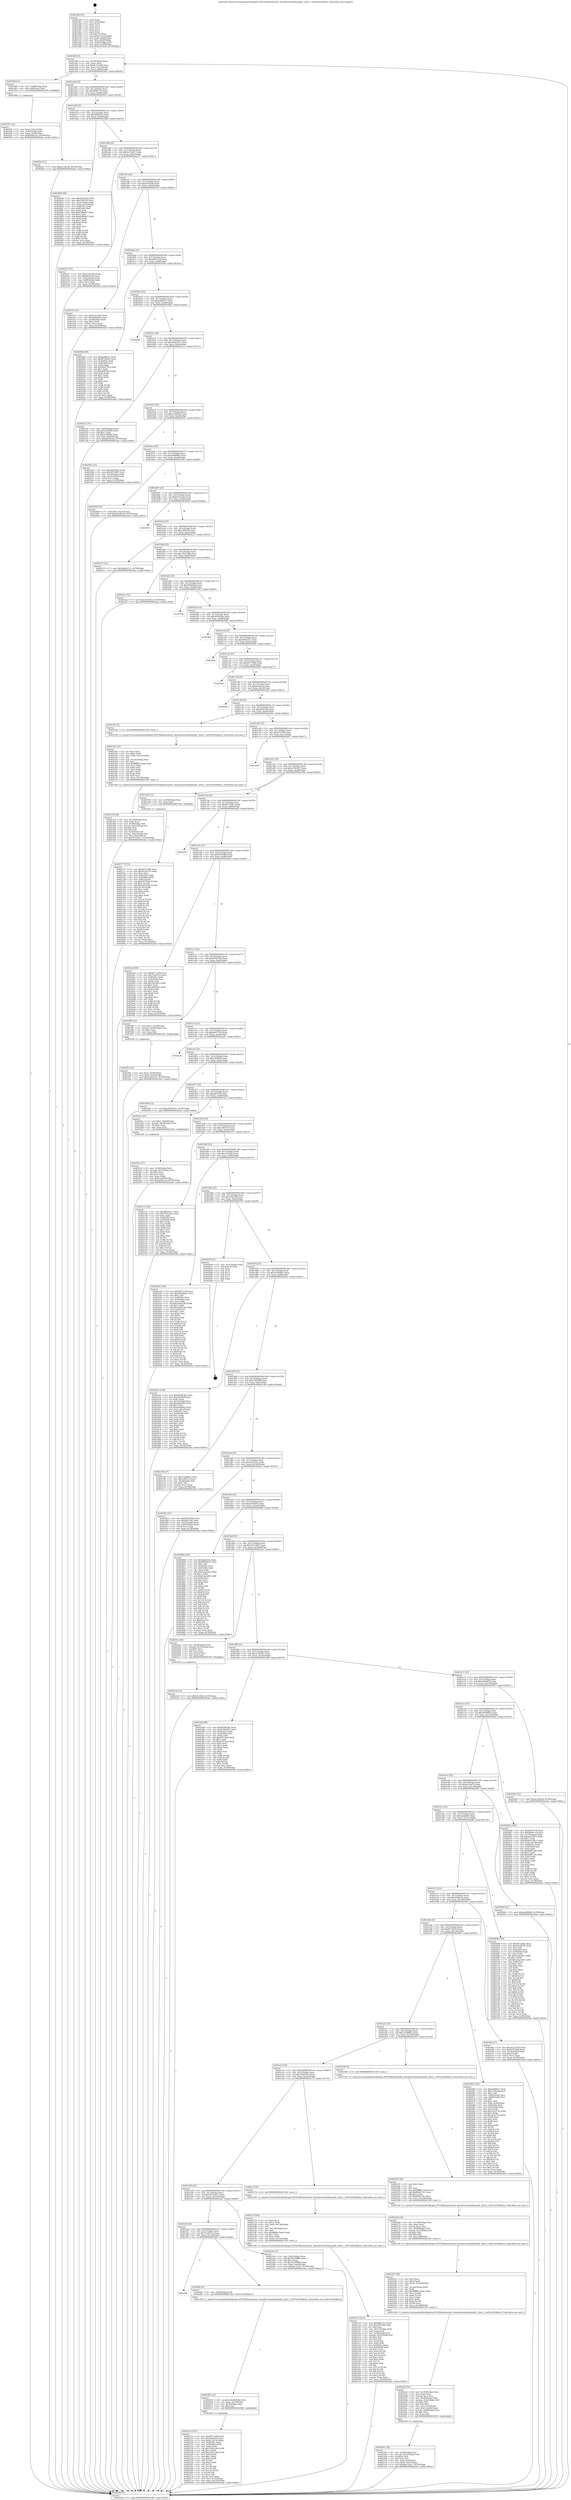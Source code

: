digraph "0x401a60" {
  label = "0x401a60 (/mnt/c/Users/mathe/Desktop/tcc/POCII/binaries/extr_linuxdriversisdnhisaxhfc_2bs0.c_GetFreeFifoBytes_Final-ollvm.out::main(0))"
  labelloc = "t"
  node[shape=record]

  Entry [label="",width=0.3,height=0.3,shape=circle,fillcolor=black,style=filled]
  "0x401a8f" [label="{
     0x401a8f [23]\l
     | [instrs]\l
     &nbsp;&nbsp;0x401a8f \<+3\>: mov -0x78(%rbp),%eax\l
     &nbsp;&nbsp;0x401a92 \<+2\>: mov %eax,%ecx\l
     &nbsp;&nbsp;0x401a94 \<+6\>: sub $0x8c37a504,%ecx\l
     &nbsp;&nbsp;0x401a9a \<+3\>: mov %eax,-0x7c(%rbp)\l
     &nbsp;&nbsp;0x401a9d \<+3\>: mov %ecx,-0x80(%rbp)\l
     &nbsp;&nbsp;0x401aa0 \<+6\>: je 0000000000401f48 \<main+0x4e8\>\l
  }"]
  "0x401f48" [label="{
     0x401f48 [13]\l
     | [instrs]\l
     &nbsp;&nbsp;0x401f48 \<+4\>: mov -0x48(%rbp),%rax\l
     &nbsp;&nbsp;0x401f4c \<+4\>: mov 0x8(%rax),%rdi\l
     &nbsp;&nbsp;0x401f50 \<+5\>: call 0000000000401060 \<atoi@plt\>\l
     | [calls]\l
     &nbsp;&nbsp;0x401060 \{1\} (unknown)\l
  }"]
  "0x401aa6" [label="{
     0x401aa6 [25]\l
     | [instrs]\l
     &nbsp;&nbsp;0x401aa6 \<+5\>: jmp 0000000000401aab \<main+0x4b\>\l
     &nbsp;&nbsp;0x401aab \<+3\>: mov -0x7c(%rbp),%eax\l
     &nbsp;&nbsp;0x401aae \<+5\>: sub $0x96b8c7cd,%eax\l
     &nbsp;&nbsp;0x401ab3 \<+6\>: mov %eax,-0x84(%rbp)\l
     &nbsp;&nbsp;0x401ab9 \<+6\>: je 00000000004026cf \<main+0xc6f\>\l
  }"]
  Exit [label="",width=0.3,height=0.3,shape=circle,fillcolor=black,style=filled,peripheries=2]
  "0x4026cf" [label="{
     0x4026cf [12]\l
     | [instrs]\l
     &nbsp;&nbsp;0x4026cf \<+7\>: movl $0xac1a81d4,-0x78(%rbp)\l
     &nbsp;&nbsp;0x4026d6 \<+5\>: jmp 0000000000402a4a \<main+0xfea\>\l
  }"]
  "0x401abf" [label="{
     0x401abf [25]\l
     | [instrs]\l
     &nbsp;&nbsp;0x401abf \<+5\>: jmp 0000000000401ac4 \<main+0x64\>\l
     &nbsp;&nbsp;0x401ac4 \<+3\>: mov -0x7c(%rbp),%eax\l
     &nbsp;&nbsp;0x401ac7 \<+5\>: sub $0x98f83b14,%eax\l
     &nbsp;&nbsp;0x401acc \<+6\>: mov %eax,-0x88(%rbp)\l
     &nbsp;&nbsp;0x401ad2 \<+6\>: je 00000000004028db \<main+0xe7b\>\l
  }"]
  "0x402777" [label="{
     0x402777 [152]\l
     | [instrs]\l
     &nbsp;&nbsp;0x402777 \<+5\>: mov $0xe8722dbc,%ecx\l
     &nbsp;&nbsp;0x40277c \<+5\>: mov $0x4f25ea70,%edx\l
     &nbsp;&nbsp;0x402781 \<+3\>: mov $0x1,%sil\l
     &nbsp;&nbsp;0x402784 \<+8\>: mov 0x40505c,%r8d\l
     &nbsp;&nbsp;0x40278c \<+8\>: mov 0x405060,%r9d\l
     &nbsp;&nbsp;0x402794 \<+3\>: mov %r8d,%r10d\l
     &nbsp;&nbsp;0x402797 \<+7\>: sub $0x42f7938c,%r10d\l
     &nbsp;&nbsp;0x40279e \<+4\>: sub $0x1,%r10d\l
     &nbsp;&nbsp;0x4027a2 \<+7\>: add $0x42f7938c,%r10d\l
     &nbsp;&nbsp;0x4027a9 \<+4\>: imul %r10d,%r8d\l
     &nbsp;&nbsp;0x4027ad \<+4\>: and $0x1,%r8d\l
     &nbsp;&nbsp;0x4027b1 \<+4\>: cmp $0x0,%r8d\l
     &nbsp;&nbsp;0x4027b5 \<+4\>: sete %r11b\l
     &nbsp;&nbsp;0x4027b9 \<+4\>: cmp $0xa,%r9d\l
     &nbsp;&nbsp;0x4027bd \<+3\>: setl %bl\l
     &nbsp;&nbsp;0x4027c0 \<+3\>: mov %r11b,%r14b\l
     &nbsp;&nbsp;0x4027c3 \<+4\>: xor $0xff,%r14b\l
     &nbsp;&nbsp;0x4027c7 \<+3\>: mov %bl,%r15b\l
     &nbsp;&nbsp;0x4027ca \<+4\>: xor $0xff,%r15b\l
     &nbsp;&nbsp;0x4027ce \<+4\>: xor $0x0,%sil\l
     &nbsp;&nbsp;0x4027d2 \<+3\>: mov %r14b,%r12b\l
     &nbsp;&nbsp;0x4027d5 \<+4\>: and $0x0,%r12b\l
     &nbsp;&nbsp;0x4027d9 \<+3\>: and %sil,%r11b\l
     &nbsp;&nbsp;0x4027dc \<+3\>: mov %r15b,%r13b\l
     &nbsp;&nbsp;0x4027df \<+4\>: and $0x0,%r13b\l
     &nbsp;&nbsp;0x4027e3 \<+3\>: and %sil,%bl\l
     &nbsp;&nbsp;0x4027e6 \<+3\>: or %r11b,%r12b\l
     &nbsp;&nbsp;0x4027e9 \<+3\>: or %bl,%r13b\l
     &nbsp;&nbsp;0x4027ec \<+3\>: xor %r13b,%r12b\l
     &nbsp;&nbsp;0x4027ef \<+3\>: or %r15b,%r14b\l
     &nbsp;&nbsp;0x4027f2 \<+4\>: xor $0xff,%r14b\l
     &nbsp;&nbsp;0x4027f6 \<+4\>: or $0x0,%sil\l
     &nbsp;&nbsp;0x4027fa \<+3\>: and %sil,%r14b\l
     &nbsp;&nbsp;0x4027fd \<+3\>: or %r14b,%r12b\l
     &nbsp;&nbsp;0x402800 \<+4\>: test $0x1,%r12b\l
     &nbsp;&nbsp;0x402804 \<+3\>: cmovne %edx,%ecx\l
     &nbsp;&nbsp;0x402807 \<+3\>: mov %ecx,-0x78(%rbp)\l
     &nbsp;&nbsp;0x40280a \<+5\>: jmp 0000000000402a4a \<main+0xfea\>\l
  }"]
  "0x4028db" [label="{
     0x4028db [94]\l
     | [instrs]\l
     &nbsp;&nbsp;0x4028db \<+5\>: mov $0xdafea02a,%eax\l
     &nbsp;&nbsp;0x4028e0 \<+5\>: mov $0xe59e330,%ecx\l
     &nbsp;&nbsp;0x4028e5 \<+3\>: mov -0x3c(%rbp),%edx\l
     &nbsp;&nbsp;0x4028e8 \<+3\>: mov %edx,-0x2c(%rbp)\l
     &nbsp;&nbsp;0x4028eb \<+7\>: mov 0x40505c,%edx\l
     &nbsp;&nbsp;0x4028f2 \<+7\>: mov 0x405060,%esi\l
     &nbsp;&nbsp;0x4028f9 \<+2\>: mov %edx,%edi\l
     &nbsp;&nbsp;0x4028fb \<+6\>: add $0xd30fbeb7,%edi\l
     &nbsp;&nbsp;0x402901 \<+3\>: sub $0x1,%edi\l
     &nbsp;&nbsp;0x402904 \<+6\>: sub $0xd30fbeb7,%edi\l
     &nbsp;&nbsp;0x40290a \<+3\>: imul %edi,%edx\l
     &nbsp;&nbsp;0x40290d \<+3\>: and $0x1,%edx\l
     &nbsp;&nbsp;0x402910 \<+3\>: cmp $0x0,%edx\l
     &nbsp;&nbsp;0x402913 \<+4\>: sete %r8b\l
     &nbsp;&nbsp;0x402917 \<+3\>: cmp $0xa,%esi\l
     &nbsp;&nbsp;0x40291a \<+4\>: setl %r9b\l
     &nbsp;&nbsp;0x40291e \<+3\>: mov %r8b,%r10b\l
     &nbsp;&nbsp;0x402921 \<+3\>: and %r9b,%r10b\l
     &nbsp;&nbsp;0x402924 \<+3\>: xor %r9b,%r8b\l
     &nbsp;&nbsp;0x402927 \<+3\>: or %r8b,%r10b\l
     &nbsp;&nbsp;0x40292a \<+4\>: test $0x1,%r10b\l
     &nbsp;&nbsp;0x40292e \<+3\>: cmovne %ecx,%eax\l
     &nbsp;&nbsp;0x402931 \<+3\>: mov %eax,-0x78(%rbp)\l
     &nbsp;&nbsp;0x402934 \<+5\>: jmp 0000000000402a4a \<main+0xfea\>\l
  }"]
  "0x401ad8" [label="{
     0x401ad8 [25]\l
     | [instrs]\l
     &nbsp;&nbsp;0x401ad8 \<+5\>: jmp 0000000000401add \<main+0x7d\>\l
     &nbsp;&nbsp;0x401add \<+3\>: mov -0x7c(%rbp),%eax\l
     &nbsp;&nbsp;0x401ae0 \<+5\>: sub $0x9ee7e2e7,%eax\l
     &nbsp;&nbsp;0x401ae5 \<+6\>: mov %eax,-0x8c(%rbp)\l
     &nbsp;&nbsp;0x401aeb \<+6\>: je 0000000000402327 \<main+0x8c7\>\l
  }"]
  "0x4025c6" [label="{
     0x4025c6 [12]\l
     | [instrs]\l
     &nbsp;&nbsp;0x4025c6 \<+7\>: movl $0xc5a7bb5,-0x78(%rbp)\l
     &nbsp;&nbsp;0x4025cd \<+5\>: jmp 0000000000402a4a \<main+0xfea\>\l
  }"]
  "0x402327" [label="{
     0x402327 [27]\l
     | [instrs]\l
     &nbsp;&nbsp;0x402327 \<+5\>: mov $0xc502238a,%eax\l
     &nbsp;&nbsp;0x40232c \<+5\>: mov $0xdfe5f126,%ecx\l
     &nbsp;&nbsp;0x402331 \<+3\>: mov -0x6c(%rbp),%edx\l
     &nbsp;&nbsp;0x402334 \<+3\>: cmp -0x68(%rbp),%edx\l
     &nbsp;&nbsp;0x402337 \<+3\>: cmovl %ecx,%eax\l
     &nbsp;&nbsp;0x40233a \<+3\>: mov %eax,-0x78(%rbp)\l
     &nbsp;&nbsp;0x40233d \<+5\>: jmp 0000000000402a4a \<main+0xfea\>\l
  }"]
  "0x401af1" [label="{
     0x401af1 [25]\l
     | [instrs]\l
     &nbsp;&nbsp;0x401af1 \<+5\>: jmp 0000000000401af6 \<main+0x96\>\l
     &nbsp;&nbsp;0x401af6 \<+3\>: mov -0x7c(%rbp),%eax\l
     &nbsp;&nbsp;0x401af9 \<+5\>: sub $0xa47efc80,%eax\l
     &nbsp;&nbsp;0x401afe \<+6\>: mov %eax,-0x90(%rbp)\l
     &nbsp;&nbsp;0x401b04 \<+6\>: je 0000000000401f15 \<main+0x4b5\>\l
  }"]
  "0x40251a" [label="{
     0x40251a [107]\l
     | [instrs]\l
     &nbsp;&nbsp;0x40251a \<+5\>: mov $0xd977c49b,%esi\l
     &nbsp;&nbsp;0x40251f \<+5\>: mov $0x36af4876,%ecx\l
     &nbsp;&nbsp;0x402524 \<+7\>: movl $0x0,-0x74(%rbp)\l
     &nbsp;&nbsp;0x40252b \<+7\>: mov 0x40505c,%edx\l
     &nbsp;&nbsp;0x402532 \<+8\>: mov 0x405060,%r8d\l
     &nbsp;&nbsp;0x40253a \<+3\>: mov %edx,%r9d\l
     &nbsp;&nbsp;0x40253d \<+7\>: sub $0x7b261e9b,%r9d\l
     &nbsp;&nbsp;0x402544 \<+4\>: sub $0x1,%r9d\l
     &nbsp;&nbsp;0x402548 \<+7\>: add $0x7b261e9b,%r9d\l
     &nbsp;&nbsp;0x40254f \<+4\>: imul %r9d,%edx\l
     &nbsp;&nbsp;0x402553 \<+3\>: and $0x1,%edx\l
     &nbsp;&nbsp;0x402556 \<+3\>: cmp $0x0,%edx\l
     &nbsp;&nbsp;0x402559 \<+4\>: sete %r10b\l
     &nbsp;&nbsp;0x40255d \<+4\>: cmp $0xa,%r8d\l
     &nbsp;&nbsp;0x402561 \<+4\>: setl %r11b\l
     &nbsp;&nbsp;0x402565 \<+3\>: mov %r10b,%bl\l
     &nbsp;&nbsp;0x402568 \<+3\>: and %r11b,%bl\l
     &nbsp;&nbsp;0x40256b \<+3\>: xor %r11b,%r10b\l
     &nbsp;&nbsp;0x40256e \<+3\>: or %r10b,%bl\l
     &nbsp;&nbsp;0x402571 \<+3\>: test $0x1,%bl\l
     &nbsp;&nbsp;0x402574 \<+3\>: cmovne %ecx,%esi\l
     &nbsp;&nbsp;0x402577 \<+3\>: mov %esi,-0x78(%rbp)\l
     &nbsp;&nbsp;0x40257a \<+6\>: mov %eax,-0x154(%rbp)\l
     &nbsp;&nbsp;0x402580 \<+5\>: jmp 0000000000402a4a \<main+0xfea\>\l
  }"]
  "0x401f15" [label="{
     0x401f15 [27]\l
     | [instrs]\l
     &nbsp;&nbsp;0x401f15 \<+5\>: mov $0x8c37a504,%eax\l
     &nbsp;&nbsp;0x401f1a \<+5\>: mov $0xc8069ada,%ecx\l
     &nbsp;&nbsp;0x401f1f \<+3\>: mov -0x38(%rbp),%edx\l
     &nbsp;&nbsp;0x401f22 \<+3\>: cmp $0x2,%edx\l
     &nbsp;&nbsp;0x401f25 \<+3\>: cmovne %ecx,%eax\l
     &nbsp;&nbsp;0x401f28 \<+3\>: mov %eax,-0x78(%rbp)\l
     &nbsp;&nbsp;0x401f2b \<+5\>: jmp 0000000000402a4a \<main+0xfea\>\l
  }"]
  "0x401b0a" [label="{
     0x401b0a [25]\l
     | [instrs]\l
     &nbsp;&nbsp;0x401b0a \<+5\>: jmp 0000000000401b0f \<main+0xaf\>\l
     &nbsp;&nbsp;0x401b0f \<+3\>: mov -0x7c(%rbp),%eax\l
     &nbsp;&nbsp;0x401b12 \<+5\>: sub $0xa89e5c28,%eax\l
     &nbsp;&nbsp;0x401b17 \<+6\>: mov %eax,-0x94(%rbp)\l
     &nbsp;&nbsp;0x401b1d \<+6\>: je 000000000040200a \<main+0x5aa\>\l
  }"]
  "0x402a4a" [label="{
     0x402a4a [5]\l
     | [instrs]\l
     &nbsp;&nbsp;0x402a4a \<+5\>: jmp 0000000000401a8f \<main+0x2f\>\l
  }"]
  "0x401a60" [label="{
     0x401a60 [47]\l
     | [instrs]\l
     &nbsp;&nbsp;0x401a60 \<+1\>: push %rbp\l
     &nbsp;&nbsp;0x401a61 \<+3\>: mov %rsp,%rbp\l
     &nbsp;&nbsp;0x401a64 \<+2\>: push %r15\l
     &nbsp;&nbsp;0x401a66 \<+2\>: push %r14\l
     &nbsp;&nbsp;0x401a68 \<+2\>: push %r13\l
     &nbsp;&nbsp;0x401a6a \<+2\>: push %r12\l
     &nbsp;&nbsp;0x401a6c \<+1\>: push %rbx\l
     &nbsp;&nbsp;0x401a6d \<+7\>: sub $0x138,%rsp\l
     &nbsp;&nbsp;0x401a74 \<+7\>: movl $0x0,-0x3c(%rbp)\l
     &nbsp;&nbsp;0x401a7b \<+3\>: mov %edi,-0x40(%rbp)\l
     &nbsp;&nbsp;0x401a7e \<+4\>: mov %rsi,-0x48(%rbp)\l
     &nbsp;&nbsp;0x401a82 \<+3\>: mov -0x40(%rbp),%edi\l
     &nbsp;&nbsp;0x401a85 \<+3\>: mov %edi,-0x38(%rbp)\l
     &nbsp;&nbsp;0x401a88 \<+7\>: movl $0xa47efc80,-0x78(%rbp)\l
  }"]
  "0x401f55" [label="{
     0x401f55 [21]\l
     | [instrs]\l
     &nbsp;&nbsp;0x401f55 \<+3\>: mov %eax,-0x4c(%rbp)\l
     &nbsp;&nbsp;0x401f58 \<+3\>: mov -0x4c(%rbp),%eax\l
     &nbsp;&nbsp;0x401f5b \<+3\>: mov %eax,-0x34(%rbp)\l
     &nbsp;&nbsp;0x401f5e \<+7\>: movl $0x692fb1ea,-0x78(%rbp)\l
     &nbsp;&nbsp;0x401f65 \<+5\>: jmp 0000000000402a4a \<main+0xfea\>\l
  }"]
  "0x402503" [label="{
     0x402503 [23]\l
     | [instrs]\l
     &nbsp;&nbsp;0x402503 \<+10\>: movabs $0x4030b6,%rdi\l
     &nbsp;&nbsp;0x40250d \<+3\>: mov %eax,-0x70(%rbp)\l
     &nbsp;&nbsp;0x402510 \<+3\>: mov -0x70(%rbp),%esi\l
     &nbsp;&nbsp;0x402513 \<+2\>: mov $0x0,%al\l
     &nbsp;&nbsp;0x402515 \<+5\>: call 0000000000401040 \<printf@plt\>\l
     | [calls]\l
     &nbsp;&nbsp;0x401040 \{1\} (unknown)\l
  }"]
  "0x40200a" [label="{
     0x40200a [88]\l
     | [instrs]\l
     &nbsp;&nbsp;0x40200a \<+5\>: mov $0xaaf985c7,%eax\l
     &nbsp;&nbsp;0x40200f \<+5\>: mov $0x6f720265,%ecx\l
     &nbsp;&nbsp;0x402014 \<+7\>: mov 0x40505c,%edx\l
     &nbsp;&nbsp;0x40201b \<+7\>: mov 0x405060,%esi\l
     &nbsp;&nbsp;0x402022 \<+2\>: mov %edx,%edi\l
     &nbsp;&nbsp;0x402024 \<+6\>: add $0xd06070c4,%edi\l
     &nbsp;&nbsp;0x40202a \<+3\>: sub $0x1,%edi\l
     &nbsp;&nbsp;0x40202d \<+6\>: sub $0xd06070c4,%edi\l
     &nbsp;&nbsp;0x402033 \<+3\>: imul %edi,%edx\l
     &nbsp;&nbsp;0x402036 \<+3\>: and $0x1,%edx\l
     &nbsp;&nbsp;0x402039 \<+3\>: cmp $0x0,%edx\l
     &nbsp;&nbsp;0x40203c \<+4\>: sete %r8b\l
     &nbsp;&nbsp;0x402040 \<+3\>: cmp $0xa,%esi\l
     &nbsp;&nbsp;0x402043 \<+4\>: setl %r9b\l
     &nbsp;&nbsp;0x402047 \<+3\>: mov %r8b,%r10b\l
     &nbsp;&nbsp;0x40204a \<+3\>: and %r9b,%r10b\l
     &nbsp;&nbsp;0x40204d \<+3\>: xor %r9b,%r8b\l
     &nbsp;&nbsp;0x402050 \<+3\>: or %r8b,%r10b\l
     &nbsp;&nbsp;0x402053 \<+4\>: test $0x1,%r10b\l
     &nbsp;&nbsp;0x402057 \<+3\>: cmovne %ecx,%eax\l
     &nbsp;&nbsp;0x40205a \<+3\>: mov %eax,-0x78(%rbp)\l
     &nbsp;&nbsp;0x40205d \<+5\>: jmp 0000000000402a4a \<main+0xfea\>\l
  }"]
  "0x401b23" [label="{
     0x401b23 [25]\l
     | [instrs]\l
     &nbsp;&nbsp;0x401b23 \<+5\>: jmp 0000000000401b28 \<main+0xc8\>\l
     &nbsp;&nbsp;0x401b28 \<+3\>: mov -0x7c(%rbp),%eax\l
     &nbsp;&nbsp;0x401b2b \<+5\>: sub $0xaaf985c7,%eax\l
     &nbsp;&nbsp;0x401b30 \<+6\>: mov %eax,-0x98(%rbp)\l
     &nbsp;&nbsp;0x401b36 \<+6\>: je 000000000040294e \<main+0xeee\>\l
  }"]
  "0x401f0b" [label="{
     0x401f0b\l
  }", style=dashed]
  "0x40294e" [label="{
     0x40294e\l
  }", style=dashed]
  "0x401b3c" [label="{
     0x401b3c [25]\l
     | [instrs]\l
     &nbsp;&nbsp;0x401b3c \<+5\>: jmp 0000000000401b41 \<main+0xe1\>\l
     &nbsp;&nbsp;0x401b41 \<+3\>: mov -0x7c(%rbp),%eax\l
     &nbsp;&nbsp;0x401b44 \<+5\>: sub $0xabbd3115,%eax\l
     &nbsp;&nbsp;0x401b49 \<+6\>: mov %eax,-0x9c(%rbp)\l
     &nbsp;&nbsp;0x401b4f \<+6\>: je 0000000000402221 \<main+0x7c1\>\l
  }"]
  "0x4024fa" [label="{
     0x4024fa [9]\l
     | [instrs]\l
     &nbsp;&nbsp;0x4024fa \<+4\>: mov -0x58(%rbp),%rdi\l
     &nbsp;&nbsp;0x4024fe \<+5\>: call 00000000004013f0 \<GetFreeFifoBytes\>\l
     | [calls]\l
     &nbsp;&nbsp;0x4013f0 \{1\} (/mnt/c/Users/mathe/Desktop/tcc/POCII/binaries/extr_linuxdriversisdnhisaxhfc_2bs0.c_GetFreeFifoBytes_Final-ollvm.out::GetFreeFifoBytes)\l
  }"]
  "0x402221" [label="{
     0x402221 [31]\l
     | [instrs]\l
     &nbsp;&nbsp;0x402221 \<+3\>: mov -0x64(%rbp),%eax\l
     &nbsp;&nbsp;0x402224 \<+5\>: add $0x5c4f0bbf,%eax\l
     &nbsp;&nbsp;0x402229 \<+3\>: add $0x1,%eax\l
     &nbsp;&nbsp;0x40222c \<+5\>: sub $0x5c4f0bbf,%eax\l
     &nbsp;&nbsp;0x402231 \<+3\>: mov %eax,-0x64(%rbp)\l
     &nbsp;&nbsp;0x402234 \<+7\>: movl $0xa89e5c28,-0x78(%rbp)\l
     &nbsp;&nbsp;0x40223b \<+5\>: jmp 0000000000402a4a \<main+0xfea\>\l
  }"]
  "0x401b55" [label="{
     0x401b55 [25]\l
     | [instrs]\l
     &nbsp;&nbsp;0x401b55 \<+5\>: jmp 0000000000401b5a \<main+0xfa\>\l
     &nbsp;&nbsp;0x401b5a \<+3\>: mov -0x7c(%rbp),%eax\l
     &nbsp;&nbsp;0x401b5d \<+5\>: sub $0xac1a81d4,%eax\l
     &nbsp;&nbsp;0x401b62 \<+6\>: mov %eax,-0xa0(%rbp)\l
     &nbsp;&nbsp;0x401b68 \<+6\>: je 0000000000402591 \<main+0xb31\>\l
  }"]
  "0x401ef2" [label="{
     0x401ef2 [25]\l
     | [instrs]\l
     &nbsp;&nbsp;0x401ef2 \<+5\>: jmp 0000000000401ef7 \<main+0x497\>\l
     &nbsp;&nbsp;0x401ef7 \<+3\>: mov -0x7c(%rbp),%eax\l
     &nbsp;&nbsp;0x401efa \<+5\>: sub $0x76c497ce,%eax\l
     &nbsp;&nbsp;0x401eff \<+6\>: mov %eax,-0x134(%rbp)\l
     &nbsp;&nbsp;0x401f05 \<+6\>: je 00000000004024fa \<main+0xa9a\>\l
  }"]
  "0x402591" [label="{
     0x402591 [27]\l
     | [instrs]\l
     &nbsp;&nbsp;0x402591 \<+5\>: mov $0x5ae0d602,%eax\l
     &nbsp;&nbsp;0x402596 \<+5\>: mov $0x305149f7,%ecx\l
     &nbsp;&nbsp;0x40259b \<+3\>: mov -0x74(%rbp),%edx\l
     &nbsp;&nbsp;0x40259e \<+3\>: cmp -0x50(%rbp),%edx\l
     &nbsp;&nbsp;0x4025a1 \<+3\>: cmovl %ecx,%eax\l
     &nbsp;&nbsp;0x4025a4 \<+3\>: mov %eax,-0x78(%rbp)\l
     &nbsp;&nbsp;0x4025a7 \<+5\>: jmp 0000000000402a4a \<main+0xfea\>\l
  }"]
  "0x401b6e" [label="{
     0x401b6e [25]\l
     | [instrs]\l
     &nbsp;&nbsp;0x401b6e \<+5\>: jmp 0000000000401b73 \<main+0x113\>\l
     &nbsp;&nbsp;0x401b73 \<+3\>: mov -0x7c(%rbp),%eax\l
     &nbsp;&nbsp;0x401b76 \<+5\>: sub $0xae668084,%eax\l
     &nbsp;&nbsp;0x401b7b \<+6\>: mov %eax,-0xa4(%rbp)\l
     &nbsp;&nbsp;0x401b81 \<+6\>: je 0000000000402838 \<main+0xdd8\>\l
  }"]
  "0x4023ab" [label="{
     0x4023ab [31]\l
     | [instrs]\l
     &nbsp;&nbsp;0x4023ab \<+3\>: mov -0x6c(%rbp),%eax\l
     &nbsp;&nbsp;0x4023ae \<+5\>: add $0x39238884,%eax\l
     &nbsp;&nbsp;0x4023b3 \<+3\>: add $0x1,%eax\l
     &nbsp;&nbsp;0x4023b6 \<+5\>: sub $0x39238884,%eax\l
     &nbsp;&nbsp;0x4023bb \<+3\>: mov %eax,-0x6c(%rbp)\l
     &nbsp;&nbsp;0x4023be \<+7\>: movl $0x9ee7e2e7,-0x78(%rbp)\l
     &nbsp;&nbsp;0x4023c5 \<+5\>: jmp 0000000000402a4a \<main+0xfea\>\l
  }"]
  "0x402838" [label="{
     0x402838 [19]\l
     | [instrs]\l
     &nbsp;&nbsp;0x402838 \<+7\>: movl $0x0,-0x3c(%rbp)\l
     &nbsp;&nbsp;0x40283f \<+7\>: movl $0x2b169e76,-0x78(%rbp)\l
     &nbsp;&nbsp;0x402846 \<+5\>: jmp 0000000000402a4a \<main+0xfea\>\l
  }"]
  "0x401b87" [label="{
     0x401b87 [25]\l
     | [instrs]\l
     &nbsp;&nbsp;0x401b87 \<+5\>: jmp 0000000000401b8c \<main+0x12c\>\l
     &nbsp;&nbsp;0x401b8c \<+3\>: mov -0x7c(%rbp),%eax\l
     &nbsp;&nbsp;0x401b8f \<+5\>: sub $0xb5212eb5,%eax\l
     &nbsp;&nbsp;0x401b94 \<+6\>: mov %eax,-0xa8(%rbp)\l
     &nbsp;&nbsp;0x401b9a \<+6\>: je 000000000040281b \<main+0xdbb\>\l
  }"]
  "0x40237b" [label="{
     0x40237b [48]\l
     | [instrs]\l
     &nbsp;&nbsp;0x40237b \<+6\>: mov -0x150(%rbp),%ecx\l
     &nbsp;&nbsp;0x402381 \<+3\>: imul %eax,%ecx\l
     &nbsp;&nbsp;0x402384 \<+4\>: mov -0x58(%rbp),%r8\l
     &nbsp;&nbsp;0x402388 \<+4\>: movslq -0x5c(%rbp),%r9\l
     &nbsp;&nbsp;0x40238c \<+4\>: shl $0x5,%r9\l
     &nbsp;&nbsp;0x402390 \<+3\>: add %r9,%r8\l
     &nbsp;&nbsp;0x402393 \<+4\>: mov 0x18(%r8),%r8\l
     &nbsp;&nbsp;0x402397 \<+4\>: movslq -0x6c(%rbp),%r9\l
     &nbsp;&nbsp;0x40239b \<+4\>: mov %ecx,(%r8,%r9,4)\l
     &nbsp;&nbsp;0x40239f \<+7\>: movl $0x76143017,-0x78(%rbp)\l
     &nbsp;&nbsp;0x4023a6 \<+5\>: jmp 0000000000402a4a \<main+0xfea\>\l
  }"]
  "0x40281b" [label="{
     0x40281b\l
  }", style=dashed]
  "0x401ba0" [label="{
     0x401ba0 [25]\l
     | [instrs]\l
     &nbsp;&nbsp;0x401ba0 \<+5\>: jmp 0000000000401ba5 \<main+0x145\>\l
     &nbsp;&nbsp;0x401ba5 \<+3\>: mov -0x7c(%rbp),%eax\l
     &nbsp;&nbsp;0x401ba8 \<+5\>: sub $0xc2ff1e99,%eax\l
     &nbsp;&nbsp;0x401bad \<+6\>: mov %eax,-0xac(%rbp)\l
     &nbsp;&nbsp;0x401bb3 \<+6\>: je 0000000000402215 \<main+0x7b5\>\l
  }"]
  "0x402347" [label="{
     0x402347 [52]\l
     | [instrs]\l
     &nbsp;&nbsp;0x402347 \<+2\>: xor %ecx,%ecx\l
     &nbsp;&nbsp;0x402349 \<+5\>: mov $0x2,%edx\l
     &nbsp;&nbsp;0x40234e \<+6\>: mov %edx,-0x14c(%rbp)\l
     &nbsp;&nbsp;0x402354 \<+1\>: cltd\l
     &nbsp;&nbsp;0x402355 \<+6\>: mov -0x14c(%rbp),%esi\l
     &nbsp;&nbsp;0x40235b \<+2\>: idiv %esi\l
     &nbsp;&nbsp;0x40235d \<+6\>: imul $0xfffffffe,%edx,%edx\l
     &nbsp;&nbsp;0x402363 \<+2\>: mov %ecx,%edi\l
     &nbsp;&nbsp;0x402365 \<+2\>: sub %edx,%edi\l
     &nbsp;&nbsp;0x402367 \<+2\>: mov %ecx,%edx\l
     &nbsp;&nbsp;0x402369 \<+3\>: sub $0x1,%edx\l
     &nbsp;&nbsp;0x40236c \<+2\>: add %edx,%edi\l
     &nbsp;&nbsp;0x40236e \<+2\>: sub %edi,%ecx\l
     &nbsp;&nbsp;0x402370 \<+6\>: mov %ecx,-0x150(%rbp)\l
     &nbsp;&nbsp;0x402376 \<+5\>: call 0000000000401160 \<next_i\>\l
     | [calls]\l
     &nbsp;&nbsp;0x401160 \{1\} (/mnt/c/Users/mathe/Desktop/tcc/POCII/binaries/extr_linuxdriversisdnhisaxhfc_2bs0.c_GetFreeFifoBytes_Final-ollvm.out::next_i)\l
  }"]
  "0x402215" [label="{
     0x402215 [12]\l
     | [instrs]\l
     &nbsp;&nbsp;0x402215 \<+7\>: movl $0xabbd3115,-0x78(%rbp)\l
     &nbsp;&nbsp;0x40221c \<+5\>: jmp 0000000000402a4a \<main+0xfea\>\l
  }"]
  "0x401bb9" [label="{
     0x401bb9 [25]\l
     | [instrs]\l
     &nbsp;&nbsp;0x401bb9 \<+5\>: jmp 0000000000401bbe \<main+0x15e\>\l
     &nbsp;&nbsp;0x401bbe \<+3\>: mov -0x7c(%rbp),%eax\l
     &nbsp;&nbsp;0x401bc1 \<+5\>: sub $0xc502238a,%eax\l
     &nbsp;&nbsp;0x401bc6 \<+6\>: mov %eax,-0xb0(%rbp)\l
     &nbsp;&nbsp;0x401bcc \<+6\>: je 00000000004023ca \<main+0x96a\>\l
  }"]
  "0x402301" [label="{
     0x402301 [38]\l
     | [instrs]\l
     &nbsp;&nbsp;0x402301 \<+4\>: mov -0x58(%rbp),%rsi\l
     &nbsp;&nbsp;0x402305 \<+4\>: movslq -0x5c(%rbp),%rdi\l
     &nbsp;&nbsp;0x402309 \<+4\>: shl $0x5,%rdi\l
     &nbsp;&nbsp;0x40230d \<+3\>: add %rdi,%rsi\l
     &nbsp;&nbsp;0x402310 \<+4\>: mov %rax,0x18(%rsi)\l
     &nbsp;&nbsp;0x402314 \<+7\>: movl $0x0,-0x6c(%rbp)\l
     &nbsp;&nbsp;0x40231b \<+7\>: movl $0x9ee7e2e7,-0x78(%rbp)\l
     &nbsp;&nbsp;0x402322 \<+5\>: jmp 0000000000402a4a \<main+0xfea\>\l
  }"]
  "0x4023ca" [label="{
     0x4023ca [12]\l
     | [instrs]\l
     &nbsp;&nbsp;0x4023ca \<+7\>: movl $0x31ef2542,-0x78(%rbp)\l
     &nbsp;&nbsp;0x4023d1 \<+5\>: jmp 0000000000402a4a \<main+0xfea\>\l
  }"]
  "0x401bd2" [label="{
     0x401bd2 [25]\l
     | [instrs]\l
     &nbsp;&nbsp;0x401bd2 \<+5\>: jmp 0000000000401bd7 \<main+0x177\>\l
     &nbsp;&nbsp;0x401bd7 \<+3\>: mov -0x7c(%rbp),%eax\l
     &nbsp;&nbsp;0x401bda \<+5\>: sub $0xc8069ada,%eax\l
     &nbsp;&nbsp;0x401bdf \<+6\>: mov %eax,-0xb4(%rbp)\l
     &nbsp;&nbsp;0x401be5 \<+6\>: je 0000000000401f30 \<main+0x4d0\>\l
  }"]
  "0x4022cb" [label="{
     0x4022cb [54]\l
     | [instrs]\l
     &nbsp;&nbsp;0x4022cb \<+6\>: mov -0x148(%rbp),%ecx\l
     &nbsp;&nbsp;0x4022d1 \<+3\>: imul %eax,%ecx\l
     &nbsp;&nbsp;0x4022d4 \<+3\>: movslq %ecx,%rsi\l
     &nbsp;&nbsp;0x4022d7 \<+4\>: mov -0x58(%rbp),%rdi\l
     &nbsp;&nbsp;0x4022db \<+4\>: movslq -0x5c(%rbp),%r8\l
     &nbsp;&nbsp;0x4022df \<+4\>: shl $0x5,%r8\l
     &nbsp;&nbsp;0x4022e3 \<+3\>: add %r8,%rdi\l
     &nbsp;&nbsp;0x4022e6 \<+4\>: mov %rsi,0x10(%rdi)\l
     &nbsp;&nbsp;0x4022ea \<+7\>: movl $0x1,-0x68(%rbp)\l
     &nbsp;&nbsp;0x4022f1 \<+4\>: movslq -0x68(%rbp),%rsi\l
     &nbsp;&nbsp;0x4022f5 \<+4\>: shl $0x2,%rsi\l
     &nbsp;&nbsp;0x4022f9 \<+3\>: mov %rsi,%rdi\l
     &nbsp;&nbsp;0x4022fc \<+5\>: call 0000000000401050 \<malloc@plt\>\l
     | [calls]\l
     &nbsp;&nbsp;0x401050 \{1\} (unknown)\l
  }"]
  "0x401f30" [label="{
     0x401f30\l
  }", style=dashed]
  "0x401beb" [label="{
     0x401beb [25]\l
     | [instrs]\l
     &nbsp;&nbsp;0x401beb \<+5\>: jmp 0000000000401bf0 \<main+0x190\>\l
     &nbsp;&nbsp;0x401bf0 \<+3\>: mov -0x7c(%rbp),%eax\l
     &nbsp;&nbsp;0x401bf3 \<+5\>: sub $0xd459b3be,%eax\l
     &nbsp;&nbsp;0x401bf8 \<+6\>: mov %eax,-0xb8(%rbp)\l
     &nbsp;&nbsp;0x401bfe \<+6\>: je 00000000004029b4 \<main+0xf54\>\l
  }"]
  "0x402291" [label="{
     0x402291 [58]\l
     | [instrs]\l
     &nbsp;&nbsp;0x402291 \<+2\>: xor %ecx,%ecx\l
     &nbsp;&nbsp;0x402293 \<+5\>: mov $0x2,%edx\l
     &nbsp;&nbsp;0x402298 \<+6\>: mov %edx,-0x144(%rbp)\l
     &nbsp;&nbsp;0x40229e \<+1\>: cltd\l
     &nbsp;&nbsp;0x40229f \<+7\>: mov -0x144(%rbp),%r9d\l
     &nbsp;&nbsp;0x4022a6 \<+3\>: idiv %r9d\l
     &nbsp;&nbsp;0x4022a9 \<+6\>: imul $0xfffffffe,%edx,%edx\l
     &nbsp;&nbsp;0x4022af \<+3\>: mov %ecx,%r10d\l
     &nbsp;&nbsp;0x4022b2 \<+3\>: sub %edx,%r10d\l
     &nbsp;&nbsp;0x4022b5 \<+2\>: mov %ecx,%edx\l
     &nbsp;&nbsp;0x4022b7 \<+3\>: sub $0x1,%edx\l
     &nbsp;&nbsp;0x4022ba \<+3\>: add %edx,%r10d\l
     &nbsp;&nbsp;0x4022bd \<+3\>: sub %r10d,%ecx\l
     &nbsp;&nbsp;0x4022c0 \<+6\>: mov %ecx,-0x148(%rbp)\l
     &nbsp;&nbsp;0x4022c6 \<+5\>: call 0000000000401160 \<next_i\>\l
     | [calls]\l
     &nbsp;&nbsp;0x401160 \{1\} (/mnt/c/Users/mathe/Desktop/tcc/POCII/binaries/extr_linuxdriversisdnhisaxhfc_2bs0.c_GetFreeFifoBytes_Final-ollvm.out::next_i)\l
  }"]
  "0x4029b4" [label="{
     0x4029b4\l
  }", style=dashed]
  "0x401c04" [label="{
     0x401c04 [25]\l
     | [instrs]\l
     &nbsp;&nbsp;0x401c04 \<+5\>: jmp 0000000000401c09 \<main+0x1a9\>\l
     &nbsp;&nbsp;0x401c09 \<+3\>: mov -0x7c(%rbp),%eax\l
     &nbsp;&nbsp;0x401c0c \<+5\>: sub $0xd84ef311,%eax\l
     &nbsp;&nbsp;0x401c11 \<+6\>: mov %eax,-0xbc(%rbp)\l
     &nbsp;&nbsp;0x401c17 \<+6\>: je 000000000040295a \<main+0xefa\>\l
  }"]
  "0x40226d" [label="{
     0x40226d [36]\l
     | [instrs]\l
     &nbsp;&nbsp;0x40226d \<+6\>: mov -0x140(%rbp),%ecx\l
     &nbsp;&nbsp;0x402273 \<+3\>: imul %eax,%ecx\l
     &nbsp;&nbsp;0x402276 \<+3\>: movslq %ecx,%rsi\l
     &nbsp;&nbsp;0x402279 \<+4\>: mov -0x58(%rbp),%rdi\l
     &nbsp;&nbsp;0x40227d \<+4\>: movslq -0x5c(%rbp),%r8\l
     &nbsp;&nbsp;0x402281 \<+4\>: shl $0x5,%r8\l
     &nbsp;&nbsp;0x402285 \<+3\>: add %r8,%rdi\l
     &nbsp;&nbsp;0x402288 \<+4\>: mov %rsi,0x8(%rdi)\l
     &nbsp;&nbsp;0x40228c \<+5\>: call 0000000000401160 \<next_i\>\l
     | [calls]\l
     &nbsp;&nbsp;0x401160 \{1\} (/mnt/c/Users/mathe/Desktop/tcc/POCII/binaries/extr_linuxdriversisdnhisaxhfc_2bs0.c_GetFreeFifoBytes_Final-ollvm.out::next_i)\l
  }"]
  "0x40295a" [label="{
     0x40295a\l
  }", style=dashed]
  "0x401c1d" [label="{
     0x401c1d [25]\l
     | [instrs]\l
     &nbsp;&nbsp;0x401c1d \<+5\>: jmp 0000000000401c22 \<main+0x1c2\>\l
     &nbsp;&nbsp;0x401c22 \<+3\>: mov -0x7c(%rbp),%eax\l
     &nbsp;&nbsp;0x401c25 \<+5\>: sub $0xd977c49b,%eax\l
     &nbsp;&nbsp;0x401c2a \<+6\>: mov %eax,-0xc0(%rbp)\l
     &nbsp;&nbsp;0x401c30 \<+6\>: je 00000000004029d3 \<main+0xf73\>\l
  }"]
  "0x402245" [label="{
     0x402245 [40]\l
     | [instrs]\l
     &nbsp;&nbsp;0x402245 \<+5\>: mov $0x2,%ecx\l
     &nbsp;&nbsp;0x40224a \<+1\>: cltd\l
     &nbsp;&nbsp;0x40224b \<+2\>: idiv %ecx\l
     &nbsp;&nbsp;0x40224d \<+6\>: imul $0xfffffffe,%edx,%ecx\l
     &nbsp;&nbsp;0x402253 \<+6\>: add $0xf8442741,%ecx\l
     &nbsp;&nbsp;0x402259 \<+3\>: add $0x1,%ecx\l
     &nbsp;&nbsp;0x40225c \<+6\>: sub $0xf8442741,%ecx\l
     &nbsp;&nbsp;0x402262 \<+6\>: mov %ecx,-0x140(%rbp)\l
     &nbsp;&nbsp;0x402268 \<+5\>: call 0000000000401160 \<next_i\>\l
     | [calls]\l
     &nbsp;&nbsp;0x401160 \{1\} (/mnt/c/Users/mathe/Desktop/tcc/POCII/binaries/extr_linuxdriversisdnhisaxhfc_2bs0.c_GetFreeFifoBytes_Final-ollvm.out::next_i)\l
  }"]
  "0x4029d3" [label="{
     0x4029d3\l
  }", style=dashed]
  "0x401c36" [label="{
     0x401c36 [25]\l
     | [instrs]\l
     &nbsp;&nbsp;0x401c36 \<+5\>: jmp 0000000000401c3b \<main+0x1db\>\l
     &nbsp;&nbsp;0x401c3b \<+3\>: mov -0x7c(%rbp),%eax\l
     &nbsp;&nbsp;0x401c3e \<+5\>: sub $0xdafea02a,%eax\l
     &nbsp;&nbsp;0x401c43 \<+6\>: mov %eax,-0xc4(%rbp)\l
     &nbsp;&nbsp;0x401c49 \<+6\>: je 0000000000402a43 \<main+0xfe3\>\l
  }"]
  "0x4021a5" [label="{
     0x4021a5 [112]\l
     | [instrs]\l
     &nbsp;&nbsp;0x4021a5 \<+5\>: mov $0xd84ef311,%ecx\l
     &nbsp;&nbsp;0x4021aa \<+5\>: mov $0xc2ff1e99,%edx\l
     &nbsp;&nbsp;0x4021af \<+2\>: xor %esi,%esi\l
     &nbsp;&nbsp;0x4021b1 \<+6\>: mov -0x13c(%rbp),%edi\l
     &nbsp;&nbsp;0x4021b7 \<+3\>: imul %eax,%edi\l
     &nbsp;&nbsp;0x4021ba \<+4\>: mov -0x58(%rbp),%r8\l
     &nbsp;&nbsp;0x4021be \<+4\>: movslq -0x5c(%rbp),%r9\l
     &nbsp;&nbsp;0x4021c2 \<+4\>: shl $0x5,%r9\l
     &nbsp;&nbsp;0x4021c6 \<+3\>: add %r9,%r8\l
     &nbsp;&nbsp;0x4021c9 \<+3\>: mov (%r8),%r8\l
     &nbsp;&nbsp;0x4021cc \<+3\>: mov %edi,(%r8)\l
     &nbsp;&nbsp;0x4021cf \<+7\>: mov 0x40505c,%eax\l
     &nbsp;&nbsp;0x4021d6 \<+7\>: mov 0x405060,%edi\l
     &nbsp;&nbsp;0x4021dd \<+3\>: sub $0x1,%esi\l
     &nbsp;&nbsp;0x4021e0 \<+3\>: mov %eax,%r10d\l
     &nbsp;&nbsp;0x4021e3 \<+3\>: add %esi,%r10d\l
     &nbsp;&nbsp;0x4021e6 \<+4\>: imul %r10d,%eax\l
     &nbsp;&nbsp;0x4021ea \<+3\>: and $0x1,%eax\l
     &nbsp;&nbsp;0x4021ed \<+3\>: cmp $0x0,%eax\l
     &nbsp;&nbsp;0x4021f0 \<+4\>: sete %r11b\l
     &nbsp;&nbsp;0x4021f4 \<+3\>: cmp $0xa,%edi\l
     &nbsp;&nbsp;0x4021f7 \<+3\>: setl %bl\l
     &nbsp;&nbsp;0x4021fa \<+3\>: mov %r11b,%r14b\l
     &nbsp;&nbsp;0x4021fd \<+3\>: and %bl,%r14b\l
     &nbsp;&nbsp;0x402200 \<+3\>: xor %bl,%r11b\l
     &nbsp;&nbsp;0x402203 \<+3\>: or %r11b,%r14b\l
     &nbsp;&nbsp;0x402206 \<+4\>: test $0x1,%r14b\l
     &nbsp;&nbsp;0x40220a \<+3\>: cmovne %edx,%ecx\l
     &nbsp;&nbsp;0x40220d \<+3\>: mov %ecx,-0x78(%rbp)\l
     &nbsp;&nbsp;0x402210 \<+5\>: jmp 0000000000402a4a \<main+0xfea\>\l
  }"]
  "0x402a43" [label="{
     0x402a43\l
  }", style=dashed]
  "0x401c4f" [label="{
     0x401c4f [25]\l
     | [instrs]\l
     &nbsp;&nbsp;0x401c4f \<+5\>: jmp 0000000000401c54 \<main+0x1f4\>\l
     &nbsp;&nbsp;0x401c54 \<+3\>: mov -0x7c(%rbp),%eax\l
     &nbsp;&nbsp;0x401c57 \<+5\>: sub $0xdfe5f126,%eax\l
     &nbsp;&nbsp;0x401c5c \<+6\>: mov %eax,-0xc8(%rbp)\l
     &nbsp;&nbsp;0x401c62 \<+6\>: je 0000000000402342 \<main+0x8e2\>\l
  }"]
  "0x402179" [label="{
     0x402179 [44]\l
     | [instrs]\l
     &nbsp;&nbsp;0x402179 \<+2\>: xor %ecx,%ecx\l
     &nbsp;&nbsp;0x40217b \<+5\>: mov $0x2,%edx\l
     &nbsp;&nbsp;0x402180 \<+6\>: mov %edx,-0x138(%rbp)\l
     &nbsp;&nbsp;0x402186 \<+1\>: cltd\l
     &nbsp;&nbsp;0x402187 \<+6\>: mov -0x138(%rbp),%esi\l
     &nbsp;&nbsp;0x40218d \<+2\>: idiv %esi\l
     &nbsp;&nbsp;0x40218f \<+6\>: imul $0xfffffffe,%edx,%edx\l
     &nbsp;&nbsp;0x402195 \<+3\>: sub $0x1,%ecx\l
     &nbsp;&nbsp;0x402198 \<+2\>: sub %ecx,%edx\l
     &nbsp;&nbsp;0x40219a \<+6\>: mov %edx,-0x13c(%rbp)\l
     &nbsp;&nbsp;0x4021a0 \<+5\>: call 0000000000401160 \<next_i\>\l
     | [calls]\l
     &nbsp;&nbsp;0x401160 \{1\} (/mnt/c/Users/mathe/Desktop/tcc/POCII/binaries/extr_linuxdriversisdnhisaxhfc_2bs0.c_GetFreeFifoBytes_Final-ollvm.out::next_i)\l
  }"]
  "0x402342" [label="{
     0x402342 [5]\l
     | [instrs]\l
     &nbsp;&nbsp;0x402342 \<+5\>: call 0000000000401160 \<next_i\>\l
     | [calls]\l
     &nbsp;&nbsp;0x401160 \{1\} (/mnt/c/Users/mathe/Desktop/tcc/POCII/binaries/extr_linuxdriversisdnhisaxhfc_2bs0.c_GetFreeFifoBytes_Final-ollvm.out::next_i)\l
  }"]
  "0x401c68" [label="{
     0x401c68 [25]\l
     | [instrs]\l
     &nbsp;&nbsp;0x401c68 \<+5\>: jmp 0000000000401c6d \<main+0x20d\>\l
     &nbsp;&nbsp;0x401c6d \<+3\>: mov -0x7c(%rbp),%eax\l
     &nbsp;&nbsp;0x401c70 \<+5\>: sub $0xe31f10fc,%eax\l
     &nbsp;&nbsp;0x401c75 \<+6\>: mov %eax,-0xcc(%rbp)\l
     &nbsp;&nbsp;0x401c7b \<+6\>: je 0000000000402827 \<main+0xdc7\>\l
  }"]
  "0x401ed9" [label="{
     0x401ed9 [25]\l
     | [instrs]\l
     &nbsp;&nbsp;0x401ed9 \<+5\>: jmp 0000000000401ede \<main+0x47e\>\l
     &nbsp;&nbsp;0x401ede \<+3\>: mov -0x7c(%rbp),%eax\l
     &nbsp;&nbsp;0x401ee1 \<+5\>: sub $0x76143017,%eax\l
     &nbsp;&nbsp;0x401ee6 \<+6\>: mov %eax,-0x130(%rbp)\l
     &nbsp;&nbsp;0x401eec \<+6\>: je 00000000004023ab \<main+0x94b\>\l
  }"]
  "0x402827" [label="{
     0x402827\l
  }", style=dashed]
  "0x401c81" [label="{
     0x401c81 [25]\l
     | [instrs]\l
     &nbsp;&nbsp;0x401c81 \<+5\>: jmp 0000000000401c86 \<main+0x226\>\l
     &nbsp;&nbsp;0x401c86 \<+3\>: mov -0x7c(%rbp),%eax\l
     &nbsp;&nbsp;0x401c89 \<+5\>: sub $0xe6530187,%eax\l
     &nbsp;&nbsp;0x401c8e \<+6\>: mov %eax,-0xd0(%rbp)\l
     &nbsp;&nbsp;0x401c94 \<+6\>: je 000000000040276b \<main+0xd0b\>\l
  }"]
  "0x402174" [label="{
     0x402174 [5]\l
     | [instrs]\l
     &nbsp;&nbsp;0x402174 \<+5\>: call 0000000000401160 \<next_i\>\l
     | [calls]\l
     &nbsp;&nbsp;0x401160 \{1\} (/mnt/c/Users/mathe/Desktop/tcc/POCII/binaries/extr_linuxdriversisdnhisaxhfc_2bs0.c_GetFreeFifoBytes_Final-ollvm.out::next_i)\l
  }"]
  "0x40276b" [label="{
     0x40276b [12]\l
     | [instrs]\l
     &nbsp;&nbsp;0x40276b \<+4\>: mov -0x58(%rbp),%rax\l
     &nbsp;&nbsp;0x40276f \<+3\>: mov %rax,%rdi\l
     &nbsp;&nbsp;0x402772 \<+5\>: call 0000000000401030 \<free@plt\>\l
     | [calls]\l
     &nbsp;&nbsp;0x401030 \{1\} (unknown)\l
  }"]
  "0x401c9a" [label="{
     0x401c9a [25]\l
     | [instrs]\l
     &nbsp;&nbsp;0x401c9a \<+5\>: jmp 0000000000401c9f \<main+0x23f\>\l
     &nbsp;&nbsp;0x401c9f \<+3\>: mov -0x7c(%rbp),%eax\l
     &nbsp;&nbsp;0x401ca2 \<+5\>: sub $0xe8722dbc,%eax\l
     &nbsp;&nbsp;0x401ca7 \<+6\>: mov %eax,-0xd4(%rbp)\l
     &nbsp;&nbsp;0x401cad \<+6\>: je 0000000000402a2b \<main+0xfcb\>\l
  }"]
  "0x401ec0" [label="{
     0x401ec0 [25]\l
     | [instrs]\l
     &nbsp;&nbsp;0x401ec0 \<+5\>: jmp 0000000000401ec5 \<main+0x465\>\l
     &nbsp;&nbsp;0x401ec5 \<+3\>: mov -0x7c(%rbp),%eax\l
     &nbsp;&nbsp;0x401ec8 \<+5\>: sub $0x75d23dce,%eax\l
     &nbsp;&nbsp;0x401ecd \<+6\>: mov %eax,-0x12c(%rbp)\l
     &nbsp;&nbsp;0x401ed3 \<+6\>: je 0000000000402174 \<main+0x714\>\l
  }"]
  "0x402a2b" [label="{
     0x402a2b\l
  }", style=dashed]
  "0x401cb3" [label="{
     0x401cb3 [25]\l
     | [instrs]\l
     &nbsp;&nbsp;0x401cb3 \<+5\>: jmp 0000000000401cb8 \<main+0x258\>\l
     &nbsp;&nbsp;0x401cb8 \<+3\>: mov -0x7c(%rbp),%eax\l
     &nbsp;&nbsp;0x401cbb \<+5\>: sub $0xf6633684,%eax\l
     &nbsp;&nbsp;0x401cc0 \<+6\>: mov %eax,-0xd8(%rbp)\l
     &nbsp;&nbsp;0x401cc6 \<+6\>: je 00000000004024a2 \<main+0xa42\>\l
  }"]
  "0x402240" [label="{
     0x402240 [5]\l
     | [instrs]\l
     &nbsp;&nbsp;0x402240 \<+5\>: call 0000000000401160 \<next_i\>\l
     | [calls]\l
     &nbsp;&nbsp;0x401160 \{1\} (/mnt/c/Users/mathe/Desktop/tcc/POCII/binaries/extr_linuxdriversisdnhisaxhfc_2bs0.c_GetFreeFifoBytes_Final-ollvm.out::next_i)\l
  }"]
  "0x4024a2" [label="{
     0x4024a2 [88]\l
     | [instrs]\l
     &nbsp;&nbsp;0x4024a2 \<+5\>: mov $0xd977c49b,%eax\l
     &nbsp;&nbsp;0x4024a7 \<+5\>: mov $0x76c497ce,%ecx\l
     &nbsp;&nbsp;0x4024ac \<+7\>: mov 0x40505c,%edx\l
     &nbsp;&nbsp;0x4024b3 \<+7\>: mov 0x405060,%esi\l
     &nbsp;&nbsp;0x4024ba \<+2\>: mov %edx,%edi\l
     &nbsp;&nbsp;0x4024bc \<+6\>: add $0x1dac9dc3,%edi\l
     &nbsp;&nbsp;0x4024c2 \<+3\>: sub $0x1,%edi\l
     &nbsp;&nbsp;0x4024c5 \<+6\>: sub $0x1dac9dc3,%edi\l
     &nbsp;&nbsp;0x4024cb \<+3\>: imul %edi,%edx\l
     &nbsp;&nbsp;0x4024ce \<+3\>: and $0x1,%edx\l
     &nbsp;&nbsp;0x4024d1 \<+3\>: cmp $0x0,%edx\l
     &nbsp;&nbsp;0x4024d4 \<+4\>: sete %r8b\l
     &nbsp;&nbsp;0x4024d8 \<+3\>: cmp $0xa,%esi\l
     &nbsp;&nbsp;0x4024db \<+4\>: setl %r9b\l
     &nbsp;&nbsp;0x4024df \<+3\>: mov %r8b,%r10b\l
     &nbsp;&nbsp;0x4024e2 \<+3\>: and %r9b,%r10b\l
     &nbsp;&nbsp;0x4024e5 \<+3\>: xor %r9b,%r8b\l
     &nbsp;&nbsp;0x4024e8 \<+3\>: or %r8b,%r10b\l
     &nbsp;&nbsp;0x4024eb \<+4\>: test $0x1,%r10b\l
     &nbsp;&nbsp;0x4024ef \<+3\>: cmovne %ecx,%eax\l
     &nbsp;&nbsp;0x4024f2 \<+3\>: mov %eax,-0x78(%rbp)\l
     &nbsp;&nbsp;0x4024f5 \<+5\>: jmp 0000000000402a4a \<main+0xfea\>\l
  }"]
  "0x401ccc" [label="{
     0x401ccc [25]\l
     | [instrs]\l
     &nbsp;&nbsp;0x401ccc \<+5\>: jmp 0000000000401cd1 \<main+0x271\>\l
     &nbsp;&nbsp;0x401cd1 \<+3\>: mov -0x7c(%rbp),%eax\l
     &nbsp;&nbsp;0x401cd4 \<+5\>: sub $0xf67b55b6,%eax\l
     &nbsp;&nbsp;0x401cd9 \<+6\>: mov %eax,-0xdc(%rbp)\l
     &nbsp;&nbsp;0x401cdf \<+6\>: je 0000000000401f85 \<main+0x525\>\l
  }"]
  "0x401ea7" [label="{
     0x401ea7 [25]\l
     | [instrs]\l
     &nbsp;&nbsp;0x401ea7 \<+5\>: jmp 0000000000401eac \<main+0x44c\>\l
     &nbsp;&nbsp;0x401eac \<+3\>: mov -0x7c(%rbp),%eax\l
     &nbsp;&nbsp;0x401eaf \<+5\>: sub $0x722d96b1,%eax\l
     &nbsp;&nbsp;0x401eb4 \<+6\>: mov %eax,-0x128(%rbp)\l
     &nbsp;&nbsp;0x401eba \<+6\>: je 0000000000402240 \<main+0x7e0\>\l
  }"]
  "0x401f85" [label="{
     0x401f85 [23]\l
     | [instrs]\l
     &nbsp;&nbsp;0x401f85 \<+7\>: movl $0x1,-0x50(%rbp)\l
     &nbsp;&nbsp;0x401f8c \<+4\>: movslq -0x50(%rbp),%rax\l
     &nbsp;&nbsp;0x401f90 \<+4\>: shl $0x5,%rax\l
     &nbsp;&nbsp;0x401f94 \<+3\>: mov %rax,%rdi\l
     &nbsp;&nbsp;0x401f97 \<+5\>: call 0000000000401050 \<malloc@plt\>\l
     | [calls]\l
     &nbsp;&nbsp;0x401050 \{1\} (unknown)\l
  }"]
  "0x401ce5" [label="{
     0x401ce5 [25]\l
     | [instrs]\l
     &nbsp;&nbsp;0x401ce5 \<+5\>: jmp 0000000000401cea \<main+0x28a\>\l
     &nbsp;&nbsp;0x401cea \<+3\>: mov -0x7c(%rbp),%eax\l
     &nbsp;&nbsp;0x401ced \<+5\>: sub $0xfd675738,%eax\l
     &nbsp;&nbsp;0x401cf2 \<+6\>: mov %eax,-0xe0(%rbp)\l
     &nbsp;&nbsp;0x401cf8 \<+6\>: je 0000000000402a0c \<main+0xfac\>\l
  }"]
  "0x402062" [label="{
     0x402062 [164]\l
     | [instrs]\l
     &nbsp;&nbsp;0x402062 \<+5\>: mov $0xaaf985c7,%eax\l
     &nbsp;&nbsp;0x402067 \<+5\>: mov $0x176f59df,%ecx\l
     &nbsp;&nbsp;0x40206c \<+2\>: mov $0x1,%dl\l
     &nbsp;&nbsp;0x40206e \<+3\>: mov -0x64(%rbp),%esi\l
     &nbsp;&nbsp;0x402071 \<+3\>: cmp -0x60(%rbp),%esi\l
     &nbsp;&nbsp;0x402074 \<+4\>: setl %dil\l
     &nbsp;&nbsp;0x402078 \<+4\>: and $0x1,%dil\l
     &nbsp;&nbsp;0x40207c \<+4\>: mov %dil,-0x2d(%rbp)\l
     &nbsp;&nbsp;0x402080 \<+7\>: mov 0x40505c,%esi\l
     &nbsp;&nbsp;0x402087 \<+8\>: mov 0x405060,%r8d\l
     &nbsp;&nbsp;0x40208f \<+3\>: mov %esi,%r9d\l
     &nbsp;&nbsp;0x402092 \<+7\>: add $0x325cf73e,%r9d\l
     &nbsp;&nbsp;0x402099 \<+4\>: sub $0x1,%r9d\l
     &nbsp;&nbsp;0x40209d \<+7\>: sub $0x325cf73e,%r9d\l
     &nbsp;&nbsp;0x4020a4 \<+4\>: imul %r9d,%esi\l
     &nbsp;&nbsp;0x4020a8 \<+3\>: and $0x1,%esi\l
     &nbsp;&nbsp;0x4020ab \<+3\>: cmp $0x0,%esi\l
     &nbsp;&nbsp;0x4020ae \<+4\>: sete %dil\l
     &nbsp;&nbsp;0x4020b2 \<+4\>: cmp $0xa,%r8d\l
     &nbsp;&nbsp;0x4020b6 \<+4\>: setl %r10b\l
     &nbsp;&nbsp;0x4020ba \<+3\>: mov %dil,%r11b\l
     &nbsp;&nbsp;0x4020bd \<+4\>: xor $0xff,%r11b\l
     &nbsp;&nbsp;0x4020c1 \<+3\>: mov %r10b,%bl\l
     &nbsp;&nbsp;0x4020c4 \<+3\>: xor $0xff,%bl\l
     &nbsp;&nbsp;0x4020c7 \<+3\>: xor $0x1,%dl\l
     &nbsp;&nbsp;0x4020ca \<+3\>: mov %r11b,%r14b\l
     &nbsp;&nbsp;0x4020cd \<+4\>: and $0xff,%r14b\l
     &nbsp;&nbsp;0x4020d1 \<+3\>: and %dl,%dil\l
     &nbsp;&nbsp;0x4020d4 \<+3\>: mov %bl,%r15b\l
     &nbsp;&nbsp;0x4020d7 \<+4\>: and $0xff,%r15b\l
     &nbsp;&nbsp;0x4020db \<+3\>: and %dl,%r10b\l
     &nbsp;&nbsp;0x4020de \<+3\>: or %dil,%r14b\l
     &nbsp;&nbsp;0x4020e1 \<+3\>: or %r10b,%r15b\l
     &nbsp;&nbsp;0x4020e4 \<+3\>: xor %r15b,%r14b\l
     &nbsp;&nbsp;0x4020e7 \<+3\>: or %bl,%r11b\l
     &nbsp;&nbsp;0x4020ea \<+4\>: xor $0xff,%r11b\l
     &nbsp;&nbsp;0x4020ee \<+3\>: or $0x1,%dl\l
     &nbsp;&nbsp;0x4020f1 \<+3\>: and %dl,%r11b\l
     &nbsp;&nbsp;0x4020f4 \<+3\>: or %r11b,%r14b\l
     &nbsp;&nbsp;0x4020f7 \<+4\>: test $0x1,%r14b\l
     &nbsp;&nbsp;0x4020fb \<+3\>: cmovne %ecx,%eax\l
     &nbsp;&nbsp;0x4020fe \<+3\>: mov %eax,-0x78(%rbp)\l
     &nbsp;&nbsp;0x402101 \<+5\>: jmp 0000000000402a4a \<main+0xfea\>\l
  }"]
  "0x402a0c" [label="{
     0x402a0c\l
  }", style=dashed]
  "0x401cfe" [label="{
     0x401cfe [25]\l
     | [instrs]\l
     &nbsp;&nbsp;0x401cfe \<+5\>: jmp 0000000000401d03 \<main+0x2a3\>\l
     &nbsp;&nbsp;0x401d03 \<+3\>: mov -0x7c(%rbp),%eax\l
     &nbsp;&nbsp;0x401d06 \<+5\>: sub $0x2df38e8,%eax\l
     &nbsp;&nbsp;0x401d0b \<+6\>: mov %eax,-0xe4(%rbp)\l
     &nbsp;&nbsp;0x401d11 \<+6\>: je 0000000000402496 \<main+0xa36\>\l
  }"]
  "0x401fe5" [label="{
     0x401fe5 [37]\l
     | [instrs]\l
     &nbsp;&nbsp;0x401fe5 \<+4\>: mov -0x58(%rbp),%rdi\l
     &nbsp;&nbsp;0x401fe9 \<+4\>: movslq -0x5c(%rbp),%rcx\l
     &nbsp;&nbsp;0x401fed \<+4\>: shl $0x5,%rcx\l
     &nbsp;&nbsp;0x401ff1 \<+3\>: add %rcx,%rdi\l
     &nbsp;&nbsp;0x401ff4 \<+3\>: mov %rax,(%rdi)\l
     &nbsp;&nbsp;0x401ff7 \<+7\>: movl $0x0,-0x64(%rbp)\l
     &nbsp;&nbsp;0x401ffe \<+7\>: movl $0xa89e5c28,-0x78(%rbp)\l
     &nbsp;&nbsp;0x402005 \<+5\>: jmp 0000000000402a4a \<main+0xfea\>\l
  }"]
  "0x402496" [label="{
     0x402496 [12]\l
     | [instrs]\l
     &nbsp;&nbsp;0x402496 \<+7\>: movl $0x2045553c,-0x78(%rbp)\l
     &nbsp;&nbsp;0x40249d \<+5\>: jmp 0000000000402a4a \<main+0xfea\>\l
  }"]
  "0x401d17" [label="{
     0x401d17 [25]\l
     | [instrs]\l
     &nbsp;&nbsp;0x401d17 \<+5\>: jmp 0000000000401d1c \<main+0x2bc\>\l
     &nbsp;&nbsp;0x401d1c \<+3\>: mov -0x7c(%rbp),%eax\l
     &nbsp;&nbsp;0x401d1f \<+5\>: sub $0xbb67cb0,%eax\l
     &nbsp;&nbsp;0x401d24 \<+6\>: mov %eax,-0xe8(%rbp)\l
     &nbsp;&nbsp;0x401d2a \<+6\>: je 0000000000401fce \<main+0x56e\>\l
  }"]
  "0x401f9c" [label="{
     0x401f9c [23]\l
     | [instrs]\l
     &nbsp;&nbsp;0x401f9c \<+4\>: mov %rax,-0x58(%rbp)\l
     &nbsp;&nbsp;0x401fa0 \<+7\>: movl $0x0,-0x5c(%rbp)\l
     &nbsp;&nbsp;0x401fa7 \<+7\>: movl $0x2045553c,-0x78(%rbp)\l
     &nbsp;&nbsp;0x401fae \<+5\>: jmp 0000000000402a4a \<main+0xfea\>\l
  }"]
  "0x401fce" [label="{
     0x401fce [23]\l
     | [instrs]\l
     &nbsp;&nbsp;0x401fce \<+7\>: movl $0x1,-0x60(%rbp)\l
     &nbsp;&nbsp;0x401fd5 \<+4\>: movslq -0x60(%rbp),%rax\l
     &nbsp;&nbsp;0x401fd9 \<+4\>: shl $0x2,%rax\l
     &nbsp;&nbsp;0x401fdd \<+3\>: mov %rax,%rdi\l
     &nbsp;&nbsp;0x401fe0 \<+5\>: call 0000000000401050 \<malloc@plt\>\l
     | [calls]\l
     &nbsp;&nbsp;0x401050 \{1\} (unknown)\l
  }"]
  "0x401d30" [label="{
     0x401d30 [25]\l
     | [instrs]\l
     &nbsp;&nbsp;0x401d30 \<+5\>: jmp 0000000000401d35 \<main+0x2d5\>\l
     &nbsp;&nbsp;0x401d35 \<+3\>: mov -0x7c(%rbp),%eax\l
     &nbsp;&nbsp;0x401d38 \<+5\>: sub $0xc2db51e,%eax\l
     &nbsp;&nbsp;0x401d3d \<+6\>: mov %eax,-0xec(%rbp)\l
     &nbsp;&nbsp;0x401d43 \<+6\>: je 0000000000402121 \<main+0x6c1\>\l
  }"]
  "0x401e8e" [label="{
     0x401e8e [25]\l
     | [instrs]\l
     &nbsp;&nbsp;0x401e8e \<+5\>: jmp 0000000000401e93 \<main+0x433\>\l
     &nbsp;&nbsp;0x401e93 \<+3\>: mov -0x7c(%rbp),%eax\l
     &nbsp;&nbsp;0x401e96 \<+5\>: sub $0x6f720265,%eax\l
     &nbsp;&nbsp;0x401e9b \<+6\>: mov %eax,-0x124(%rbp)\l
     &nbsp;&nbsp;0x401ea1 \<+6\>: je 0000000000402062 \<main+0x602\>\l
  }"]
  "0x402121" [label="{
     0x402121 [83]\l
     | [instrs]\l
     &nbsp;&nbsp;0x402121 \<+5\>: mov $0xd84ef311,%eax\l
     &nbsp;&nbsp;0x402126 \<+5\>: mov $0x75d23dce,%ecx\l
     &nbsp;&nbsp;0x40212b \<+2\>: xor %edx,%edx\l
     &nbsp;&nbsp;0x40212d \<+7\>: mov 0x40505c,%esi\l
     &nbsp;&nbsp;0x402134 \<+7\>: mov 0x405060,%edi\l
     &nbsp;&nbsp;0x40213b \<+3\>: sub $0x1,%edx\l
     &nbsp;&nbsp;0x40213e \<+3\>: mov %esi,%r8d\l
     &nbsp;&nbsp;0x402141 \<+3\>: add %edx,%r8d\l
     &nbsp;&nbsp;0x402144 \<+4\>: imul %r8d,%esi\l
     &nbsp;&nbsp;0x402148 \<+3\>: and $0x1,%esi\l
     &nbsp;&nbsp;0x40214b \<+3\>: cmp $0x0,%esi\l
     &nbsp;&nbsp;0x40214e \<+4\>: sete %r9b\l
     &nbsp;&nbsp;0x402152 \<+3\>: cmp $0xa,%edi\l
     &nbsp;&nbsp;0x402155 \<+4\>: setl %r10b\l
     &nbsp;&nbsp;0x402159 \<+3\>: mov %r9b,%r11b\l
     &nbsp;&nbsp;0x40215c \<+3\>: and %r10b,%r11b\l
     &nbsp;&nbsp;0x40215f \<+3\>: xor %r10b,%r9b\l
     &nbsp;&nbsp;0x402162 \<+3\>: or %r9b,%r11b\l
     &nbsp;&nbsp;0x402165 \<+4\>: test $0x1,%r11b\l
     &nbsp;&nbsp;0x402169 \<+3\>: cmovne %ecx,%eax\l
     &nbsp;&nbsp;0x40216c \<+3\>: mov %eax,-0x78(%rbp)\l
     &nbsp;&nbsp;0x40216f \<+5\>: jmp 0000000000402a4a \<main+0xfea\>\l
  }"]
  "0x401d49" [label="{
     0x401d49 [25]\l
     | [instrs]\l
     &nbsp;&nbsp;0x401d49 \<+5\>: jmp 0000000000401d4e \<main+0x2ee\>\l
     &nbsp;&nbsp;0x401d4e \<+3\>: mov -0x7c(%rbp),%eax\l
     &nbsp;&nbsp;0x401d51 \<+5\>: sub $0xc5a7bb5,%eax\l
     &nbsp;&nbsp;0x401d56 \<+6\>: mov %eax,-0xf0(%rbp)\l
     &nbsp;&nbsp;0x401d5c \<+6\>: je 00000000004025d2 \<main+0xb72\>\l
  }"]
  "0x401f6a" [label="{
     0x401f6a [27]\l
     | [instrs]\l
     &nbsp;&nbsp;0x401f6a \<+5\>: mov $0xb5212eb5,%eax\l
     &nbsp;&nbsp;0x401f6f \<+5\>: mov $0xf67b55b6,%ecx\l
     &nbsp;&nbsp;0x401f74 \<+3\>: mov -0x34(%rbp),%edx\l
     &nbsp;&nbsp;0x401f77 \<+3\>: cmp $0x0,%edx\l
     &nbsp;&nbsp;0x401f7a \<+3\>: cmove %ecx,%eax\l
     &nbsp;&nbsp;0x401f7d \<+3\>: mov %eax,-0x78(%rbp)\l
     &nbsp;&nbsp;0x401f80 \<+5\>: jmp 0000000000402a4a \<main+0xfea\>\l
  }"]
  "0x4025d2" [label="{
     0x4025d2 [144]\l
     | [instrs]\l
     &nbsp;&nbsp;0x4025d2 \<+5\>: mov $0xfd675738,%eax\l
     &nbsp;&nbsp;0x4025d7 \<+5\>: mov $0x3f449603,%ecx\l
     &nbsp;&nbsp;0x4025dc \<+2\>: mov $0x1,%dl\l
     &nbsp;&nbsp;0x4025de \<+7\>: mov 0x40505c,%esi\l
     &nbsp;&nbsp;0x4025e5 \<+7\>: mov 0x405060,%edi\l
     &nbsp;&nbsp;0x4025ec \<+3\>: mov %esi,%r8d\l
     &nbsp;&nbsp;0x4025ef \<+7\>: sub $0x3eddcc89,%r8d\l
     &nbsp;&nbsp;0x4025f6 \<+4\>: sub $0x1,%r8d\l
     &nbsp;&nbsp;0x4025fa \<+7\>: add $0x3eddcc89,%r8d\l
     &nbsp;&nbsp;0x402601 \<+4\>: imul %r8d,%esi\l
     &nbsp;&nbsp;0x402605 \<+3\>: and $0x1,%esi\l
     &nbsp;&nbsp;0x402608 \<+3\>: cmp $0x0,%esi\l
     &nbsp;&nbsp;0x40260b \<+4\>: sete %r9b\l
     &nbsp;&nbsp;0x40260f \<+3\>: cmp $0xa,%edi\l
     &nbsp;&nbsp;0x402612 \<+4\>: setl %r10b\l
     &nbsp;&nbsp;0x402616 \<+3\>: mov %r9b,%r11b\l
     &nbsp;&nbsp;0x402619 \<+4\>: xor $0xff,%r11b\l
     &nbsp;&nbsp;0x40261d \<+3\>: mov %r10b,%bl\l
     &nbsp;&nbsp;0x402620 \<+3\>: xor $0xff,%bl\l
     &nbsp;&nbsp;0x402623 \<+3\>: xor $0x0,%dl\l
     &nbsp;&nbsp;0x402626 \<+3\>: mov %r11b,%r14b\l
     &nbsp;&nbsp;0x402629 \<+4\>: and $0x0,%r14b\l
     &nbsp;&nbsp;0x40262d \<+3\>: and %dl,%r9b\l
     &nbsp;&nbsp;0x402630 \<+3\>: mov %bl,%r15b\l
     &nbsp;&nbsp;0x402633 \<+4\>: and $0x0,%r15b\l
     &nbsp;&nbsp;0x402637 \<+3\>: and %dl,%r10b\l
     &nbsp;&nbsp;0x40263a \<+3\>: or %r9b,%r14b\l
     &nbsp;&nbsp;0x40263d \<+3\>: or %r10b,%r15b\l
     &nbsp;&nbsp;0x402640 \<+3\>: xor %r15b,%r14b\l
     &nbsp;&nbsp;0x402643 \<+3\>: or %bl,%r11b\l
     &nbsp;&nbsp;0x402646 \<+4\>: xor $0xff,%r11b\l
     &nbsp;&nbsp;0x40264a \<+3\>: or $0x0,%dl\l
     &nbsp;&nbsp;0x40264d \<+3\>: and %dl,%r11b\l
     &nbsp;&nbsp;0x402650 \<+3\>: or %r11b,%r14b\l
     &nbsp;&nbsp;0x402653 \<+4\>: test $0x1,%r14b\l
     &nbsp;&nbsp;0x402657 \<+3\>: cmovne %ecx,%eax\l
     &nbsp;&nbsp;0x40265a \<+3\>: mov %eax,-0x78(%rbp)\l
     &nbsp;&nbsp;0x40265d \<+5\>: jmp 0000000000402a4a \<main+0xfea\>\l
  }"]
  "0x401d62" [label="{
     0x401d62 [25]\l
     | [instrs]\l
     &nbsp;&nbsp;0x401d62 \<+5\>: jmp 0000000000401d67 \<main+0x307\>\l
     &nbsp;&nbsp;0x401d67 \<+3\>: mov -0x7c(%rbp),%eax\l
     &nbsp;&nbsp;0x401d6a \<+5\>: sub $0xe59e330,%eax\l
     &nbsp;&nbsp;0x401d6f \<+6\>: mov %eax,-0xf4(%rbp)\l
     &nbsp;&nbsp;0x401d75 \<+6\>: je 0000000000402939 \<main+0xed9\>\l
  }"]
  "0x401e75" [label="{
     0x401e75 [25]\l
     | [instrs]\l
     &nbsp;&nbsp;0x401e75 \<+5\>: jmp 0000000000401e7a \<main+0x41a\>\l
     &nbsp;&nbsp;0x401e7a \<+3\>: mov -0x7c(%rbp),%eax\l
     &nbsp;&nbsp;0x401e7d \<+5\>: sub $0x692fb1ea,%eax\l
     &nbsp;&nbsp;0x401e82 \<+6\>: mov %eax,-0x120(%rbp)\l
     &nbsp;&nbsp;0x401e88 \<+6\>: je 0000000000401f6a \<main+0x50a\>\l
  }"]
  "0x402939" [label="{
     0x402939 [21]\l
     | [instrs]\l
     &nbsp;&nbsp;0x402939 \<+3\>: mov -0x2c(%rbp),%eax\l
     &nbsp;&nbsp;0x40293c \<+7\>: add $0x138,%rsp\l
     &nbsp;&nbsp;0x402943 \<+1\>: pop %rbx\l
     &nbsp;&nbsp;0x402944 \<+2\>: pop %r12\l
     &nbsp;&nbsp;0x402946 \<+2\>: pop %r13\l
     &nbsp;&nbsp;0x402948 \<+2\>: pop %r14\l
     &nbsp;&nbsp;0x40294a \<+2\>: pop %r15\l
     &nbsp;&nbsp;0x40294c \<+1\>: pop %rbp\l
     &nbsp;&nbsp;0x40294d \<+1\>: ret\l
  }"]
  "0x401d7b" [label="{
     0x401d7b [25]\l
     | [instrs]\l
     &nbsp;&nbsp;0x401d7b \<+5\>: jmp 0000000000401d80 \<main+0x320\>\l
     &nbsp;&nbsp;0x401d80 \<+3\>: mov -0x7c(%rbp),%eax\l
     &nbsp;&nbsp;0x401d83 \<+5\>: sub $0x10509461,%eax\l
     &nbsp;&nbsp;0x401d88 \<+6\>: mov %eax,-0xf8(%rbp)\l
     &nbsp;&nbsp;0x401d8e \<+6\>: je 000000000040242e \<main+0x9ce\>\l
  }"]
  "0x4026db" [label="{
     0x4026db [144]\l
     | [instrs]\l
     &nbsp;&nbsp;0x4026db \<+5\>: mov $0xe8722dbc,%eax\l
     &nbsp;&nbsp;0x4026e0 \<+5\>: mov $0xe6530187,%ecx\l
     &nbsp;&nbsp;0x4026e5 \<+2\>: mov $0x1,%dl\l
     &nbsp;&nbsp;0x4026e7 \<+7\>: mov 0x40505c,%esi\l
     &nbsp;&nbsp;0x4026ee \<+7\>: mov 0x405060,%edi\l
     &nbsp;&nbsp;0x4026f5 \<+3\>: mov %esi,%r8d\l
     &nbsp;&nbsp;0x4026f8 \<+7\>: sub $0x52aae361,%r8d\l
     &nbsp;&nbsp;0x4026ff \<+4\>: sub $0x1,%r8d\l
     &nbsp;&nbsp;0x402703 \<+7\>: add $0x52aae361,%r8d\l
     &nbsp;&nbsp;0x40270a \<+4\>: imul %r8d,%esi\l
     &nbsp;&nbsp;0x40270e \<+3\>: and $0x1,%esi\l
     &nbsp;&nbsp;0x402711 \<+3\>: cmp $0x0,%esi\l
     &nbsp;&nbsp;0x402714 \<+4\>: sete %r9b\l
     &nbsp;&nbsp;0x402718 \<+3\>: cmp $0xa,%edi\l
     &nbsp;&nbsp;0x40271b \<+4\>: setl %r10b\l
     &nbsp;&nbsp;0x40271f \<+3\>: mov %r9b,%r11b\l
     &nbsp;&nbsp;0x402722 \<+4\>: xor $0xff,%r11b\l
     &nbsp;&nbsp;0x402726 \<+3\>: mov %r10b,%bl\l
     &nbsp;&nbsp;0x402729 \<+3\>: xor $0xff,%bl\l
     &nbsp;&nbsp;0x40272c \<+3\>: xor $0x0,%dl\l
     &nbsp;&nbsp;0x40272f \<+3\>: mov %r11b,%r14b\l
     &nbsp;&nbsp;0x402732 \<+4\>: and $0x0,%r14b\l
     &nbsp;&nbsp;0x402736 \<+3\>: and %dl,%r9b\l
     &nbsp;&nbsp;0x402739 \<+3\>: mov %bl,%r15b\l
     &nbsp;&nbsp;0x40273c \<+4\>: and $0x0,%r15b\l
     &nbsp;&nbsp;0x402740 \<+3\>: and %dl,%r10b\l
     &nbsp;&nbsp;0x402743 \<+3\>: or %r9b,%r14b\l
     &nbsp;&nbsp;0x402746 \<+3\>: or %r10b,%r15b\l
     &nbsp;&nbsp;0x402749 \<+3\>: xor %r15b,%r14b\l
     &nbsp;&nbsp;0x40274c \<+3\>: or %bl,%r11b\l
     &nbsp;&nbsp;0x40274f \<+4\>: xor $0xff,%r11b\l
     &nbsp;&nbsp;0x402753 \<+3\>: or $0x0,%dl\l
     &nbsp;&nbsp;0x402756 \<+3\>: and %dl,%r11b\l
     &nbsp;&nbsp;0x402759 \<+3\>: or %r11b,%r14b\l
     &nbsp;&nbsp;0x40275c \<+4\>: test $0x1,%r14b\l
     &nbsp;&nbsp;0x402760 \<+3\>: cmovne %ecx,%eax\l
     &nbsp;&nbsp;0x402763 \<+3\>: mov %eax,-0x78(%rbp)\l
     &nbsp;&nbsp;0x402766 \<+5\>: jmp 0000000000402a4a \<main+0xfea\>\l
  }"]
  "0x40242e" [label="{
     0x40242e [104]\l
     | [instrs]\l
     &nbsp;&nbsp;0x40242e \<+5\>: mov $0xd459b3be,%eax\l
     &nbsp;&nbsp;0x402433 \<+5\>: mov $0x2df38e8,%ecx\l
     &nbsp;&nbsp;0x402438 \<+2\>: xor %edx,%edx\l
     &nbsp;&nbsp;0x40243a \<+3\>: mov -0x5c(%rbp),%esi\l
     &nbsp;&nbsp;0x40243d \<+6\>: add $0xa0b6e8cb,%esi\l
     &nbsp;&nbsp;0x402443 \<+3\>: add $0x1,%esi\l
     &nbsp;&nbsp;0x402446 \<+6\>: sub $0xa0b6e8cb,%esi\l
     &nbsp;&nbsp;0x40244c \<+3\>: mov %esi,-0x5c(%rbp)\l
     &nbsp;&nbsp;0x40244f \<+7\>: mov 0x40505c,%esi\l
     &nbsp;&nbsp;0x402456 \<+7\>: mov 0x405060,%edi\l
     &nbsp;&nbsp;0x40245d \<+3\>: sub $0x1,%edx\l
     &nbsp;&nbsp;0x402460 \<+3\>: mov %esi,%r8d\l
     &nbsp;&nbsp;0x402463 \<+3\>: add %edx,%r8d\l
     &nbsp;&nbsp;0x402466 \<+4\>: imul %r8d,%esi\l
     &nbsp;&nbsp;0x40246a \<+3\>: and $0x1,%esi\l
     &nbsp;&nbsp;0x40246d \<+3\>: cmp $0x0,%esi\l
     &nbsp;&nbsp;0x402470 \<+4\>: sete %r9b\l
     &nbsp;&nbsp;0x402474 \<+3\>: cmp $0xa,%edi\l
     &nbsp;&nbsp;0x402477 \<+4\>: setl %r10b\l
     &nbsp;&nbsp;0x40247b \<+3\>: mov %r9b,%r11b\l
     &nbsp;&nbsp;0x40247e \<+3\>: and %r10b,%r11b\l
     &nbsp;&nbsp;0x402481 \<+3\>: xor %r10b,%r9b\l
     &nbsp;&nbsp;0x402484 \<+3\>: or %r9b,%r11b\l
     &nbsp;&nbsp;0x402487 \<+4\>: test $0x1,%r11b\l
     &nbsp;&nbsp;0x40248b \<+3\>: cmovne %ecx,%eax\l
     &nbsp;&nbsp;0x40248e \<+3\>: mov %eax,-0x78(%rbp)\l
     &nbsp;&nbsp;0x402491 \<+5\>: jmp 0000000000402a4a \<main+0xfea\>\l
  }"]
  "0x401d94" [label="{
     0x401d94 [25]\l
     | [instrs]\l
     &nbsp;&nbsp;0x401d94 \<+5\>: jmp 0000000000401d99 \<main+0x339\>\l
     &nbsp;&nbsp;0x401d99 \<+3\>: mov -0x7c(%rbp),%eax\l
     &nbsp;&nbsp;0x401d9c \<+5\>: sub $0x176f59df,%eax\l
     &nbsp;&nbsp;0x401da1 \<+6\>: mov %eax,-0xfc(%rbp)\l
     &nbsp;&nbsp;0x401da7 \<+6\>: je 0000000000402106 \<main+0x6a6\>\l
  }"]
  "0x401e5c" [label="{
     0x401e5c [25]\l
     | [instrs]\l
     &nbsp;&nbsp;0x401e5c \<+5\>: jmp 0000000000401e61 \<main+0x401\>\l
     &nbsp;&nbsp;0x401e61 \<+3\>: mov -0x7c(%rbp),%eax\l
     &nbsp;&nbsp;0x401e64 \<+5\>: sub $0x5ae0d602,%eax\l
     &nbsp;&nbsp;0x401e69 \<+6\>: mov %eax,-0x11c(%rbp)\l
     &nbsp;&nbsp;0x401e6f \<+6\>: je 00000000004026db \<main+0xc7b\>\l
  }"]
  "0x402106" [label="{
     0x402106 [27]\l
     | [instrs]\l
     &nbsp;&nbsp;0x402106 \<+5\>: mov $0x722d96b1,%eax\l
     &nbsp;&nbsp;0x40210b \<+5\>: mov $0xc2db51e,%ecx\l
     &nbsp;&nbsp;0x402110 \<+3\>: mov -0x2d(%rbp),%dl\l
     &nbsp;&nbsp;0x402113 \<+3\>: test $0x1,%dl\l
     &nbsp;&nbsp;0x402116 \<+3\>: cmovne %ecx,%eax\l
     &nbsp;&nbsp;0x402119 \<+3\>: mov %eax,-0x78(%rbp)\l
     &nbsp;&nbsp;0x40211c \<+5\>: jmp 0000000000402a4a \<main+0xfea\>\l
  }"]
  "0x401dad" [label="{
     0x401dad [25]\l
     | [instrs]\l
     &nbsp;&nbsp;0x401dad \<+5\>: jmp 0000000000401db2 \<main+0x352\>\l
     &nbsp;&nbsp;0x401db2 \<+3\>: mov -0x7c(%rbp),%eax\l
     &nbsp;&nbsp;0x401db5 \<+5\>: sub $0x2045553c,%eax\l
     &nbsp;&nbsp;0x401dba \<+6\>: mov %eax,-0x100(%rbp)\l
     &nbsp;&nbsp;0x401dc0 \<+6\>: je 0000000000401fb3 \<main+0x553\>\l
  }"]
  "0x40280f" [label="{
     0x40280f [12]\l
     | [instrs]\l
     &nbsp;&nbsp;0x40280f \<+7\>: movl $0xae668084,-0x78(%rbp)\l
     &nbsp;&nbsp;0x402816 \<+5\>: jmp 0000000000402a4a \<main+0xfea\>\l
  }"]
  "0x401fb3" [label="{
     0x401fb3 [27]\l
     | [instrs]\l
     &nbsp;&nbsp;0x401fb3 \<+5\>: mov $0xf6633684,%eax\l
     &nbsp;&nbsp;0x401fb8 \<+5\>: mov $0xbb67cb0,%ecx\l
     &nbsp;&nbsp;0x401fbd \<+3\>: mov -0x5c(%rbp),%edx\l
     &nbsp;&nbsp;0x401fc0 \<+3\>: cmp -0x50(%rbp),%edx\l
     &nbsp;&nbsp;0x401fc3 \<+3\>: cmovl %ecx,%eax\l
     &nbsp;&nbsp;0x401fc6 \<+3\>: mov %eax,-0x78(%rbp)\l
     &nbsp;&nbsp;0x401fc9 \<+5\>: jmp 0000000000402a4a \<main+0xfea\>\l
  }"]
  "0x401dc6" [label="{
     0x401dc6 [25]\l
     | [instrs]\l
     &nbsp;&nbsp;0x401dc6 \<+5\>: jmp 0000000000401dcb \<main+0x36b\>\l
     &nbsp;&nbsp;0x401dcb \<+3\>: mov -0x7c(%rbp),%eax\l
     &nbsp;&nbsp;0x401dce \<+5\>: sub $0x2b169e76,%eax\l
     &nbsp;&nbsp;0x401dd3 \<+6\>: mov %eax,-0x104(%rbp)\l
     &nbsp;&nbsp;0x401dd9 \<+6\>: je 000000000040284b \<main+0xdeb\>\l
  }"]
  "0x401e43" [label="{
     0x401e43 [25]\l
     | [instrs]\l
     &nbsp;&nbsp;0x401e43 \<+5\>: jmp 0000000000401e48 \<main+0x3e8\>\l
     &nbsp;&nbsp;0x401e48 \<+3\>: mov -0x7c(%rbp),%eax\l
     &nbsp;&nbsp;0x401e4b \<+5\>: sub $0x4f25ea70,%eax\l
     &nbsp;&nbsp;0x401e50 \<+6\>: mov %eax,-0x118(%rbp)\l
     &nbsp;&nbsp;0x401e56 \<+6\>: je 000000000040280f \<main+0xdaf\>\l
  }"]
  "0x40284b" [label="{
     0x40284b [144]\l
     | [instrs]\l
     &nbsp;&nbsp;0x40284b \<+5\>: mov $0xdafea02a,%eax\l
     &nbsp;&nbsp;0x402850 \<+5\>: mov $0x98f83b14,%ecx\l
     &nbsp;&nbsp;0x402855 \<+2\>: mov $0x1,%dl\l
     &nbsp;&nbsp;0x402857 \<+7\>: mov 0x40505c,%esi\l
     &nbsp;&nbsp;0x40285e \<+7\>: mov 0x405060,%edi\l
     &nbsp;&nbsp;0x402865 \<+3\>: mov %esi,%r8d\l
     &nbsp;&nbsp;0x402868 \<+7\>: add $0x61da3e40,%r8d\l
     &nbsp;&nbsp;0x40286f \<+4\>: sub $0x1,%r8d\l
     &nbsp;&nbsp;0x402873 \<+7\>: sub $0x61da3e40,%r8d\l
     &nbsp;&nbsp;0x40287a \<+4\>: imul %r8d,%esi\l
     &nbsp;&nbsp;0x40287e \<+3\>: and $0x1,%esi\l
     &nbsp;&nbsp;0x402881 \<+3\>: cmp $0x0,%esi\l
     &nbsp;&nbsp;0x402884 \<+4\>: sete %r9b\l
     &nbsp;&nbsp;0x402888 \<+3\>: cmp $0xa,%edi\l
     &nbsp;&nbsp;0x40288b \<+4\>: setl %r10b\l
     &nbsp;&nbsp;0x40288f \<+3\>: mov %r9b,%r11b\l
     &nbsp;&nbsp;0x402892 \<+4\>: xor $0xff,%r11b\l
     &nbsp;&nbsp;0x402896 \<+3\>: mov %r10b,%bl\l
     &nbsp;&nbsp;0x402899 \<+3\>: xor $0xff,%bl\l
     &nbsp;&nbsp;0x40289c \<+3\>: xor $0x0,%dl\l
     &nbsp;&nbsp;0x40289f \<+3\>: mov %r11b,%r14b\l
     &nbsp;&nbsp;0x4028a2 \<+4\>: and $0x0,%r14b\l
     &nbsp;&nbsp;0x4028a6 \<+3\>: and %dl,%r9b\l
     &nbsp;&nbsp;0x4028a9 \<+3\>: mov %bl,%r15b\l
     &nbsp;&nbsp;0x4028ac \<+4\>: and $0x0,%r15b\l
     &nbsp;&nbsp;0x4028b0 \<+3\>: and %dl,%r10b\l
     &nbsp;&nbsp;0x4028b3 \<+3\>: or %r9b,%r14b\l
     &nbsp;&nbsp;0x4028b6 \<+3\>: or %r10b,%r15b\l
     &nbsp;&nbsp;0x4028b9 \<+3\>: xor %r15b,%r14b\l
     &nbsp;&nbsp;0x4028bc \<+3\>: or %bl,%r11b\l
     &nbsp;&nbsp;0x4028bf \<+4\>: xor $0xff,%r11b\l
     &nbsp;&nbsp;0x4028c3 \<+3\>: or $0x0,%dl\l
     &nbsp;&nbsp;0x4028c6 \<+3\>: and %dl,%r11b\l
     &nbsp;&nbsp;0x4028c9 \<+3\>: or %r11b,%r14b\l
     &nbsp;&nbsp;0x4028cc \<+4\>: test $0x1,%r14b\l
     &nbsp;&nbsp;0x4028d0 \<+3\>: cmovne %ecx,%eax\l
     &nbsp;&nbsp;0x4028d3 \<+3\>: mov %eax,-0x78(%rbp)\l
     &nbsp;&nbsp;0x4028d6 \<+5\>: jmp 0000000000402a4a \<main+0xfea\>\l
  }"]
  "0x401ddf" [label="{
     0x401ddf [25]\l
     | [instrs]\l
     &nbsp;&nbsp;0x401ddf \<+5\>: jmp 0000000000401de4 \<main+0x384\>\l
     &nbsp;&nbsp;0x401de4 \<+3\>: mov -0x7c(%rbp),%eax\l
     &nbsp;&nbsp;0x401de7 \<+5\>: sub $0x305149f7,%eax\l
     &nbsp;&nbsp;0x401dec \<+6\>: mov %eax,-0x108(%rbp)\l
     &nbsp;&nbsp;0x401df2 \<+6\>: je 00000000004025ac \<main+0xb4c\>\l
  }"]
  "0x402662" [label="{
     0x402662 [109]\l
     | [instrs]\l
     &nbsp;&nbsp;0x402662 \<+5\>: mov $0xfd675738,%eax\l
     &nbsp;&nbsp;0x402667 \<+5\>: mov $0x96b8c7cd,%ecx\l
     &nbsp;&nbsp;0x40266c \<+3\>: mov -0x74(%rbp),%edx\l
     &nbsp;&nbsp;0x40266f \<+6\>: sub $0xb0e23813,%edx\l
     &nbsp;&nbsp;0x402675 \<+3\>: add $0x1,%edx\l
     &nbsp;&nbsp;0x402678 \<+6\>: add $0xb0e23813,%edx\l
     &nbsp;&nbsp;0x40267e \<+3\>: mov %edx,-0x74(%rbp)\l
     &nbsp;&nbsp;0x402681 \<+7\>: mov 0x40505c,%edx\l
     &nbsp;&nbsp;0x402688 \<+7\>: mov 0x405060,%esi\l
     &nbsp;&nbsp;0x40268f \<+2\>: mov %edx,%edi\l
     &nbsp;&nbsp;0x402691 \<+6\>: sub $0xfa887cd4,%edi\l
     &nbsp;&nbsp;0x402697 \<+3\>: sub $0x1,%edi\l
     &nbsp;&nbsp;0x40269a \<+6\>: add $0xfa887cd4,%edi\l
     &nbsp;&nbsp;0x4026a0 \<+3\>: imul %edi,%edx\l
     &nbsp;&nbsp;0x4026a3 \<+3\>: and $0x1,%edx\l
     &nbsp;&nbsp;0x4026a6 \<+3\>: cmp $0x0,%edx\l
     &nbsp;&nbsp;0x4026a9 \<+4\>: sete %r8b\l
     &nbsp;&nbsp;0x4026ad \<+3\>: cmp $0xa,%esi\l
     &nbsp;&nbsp;0x4026b0 \<+4\>: setl %r9b\l
     &nbsp;&nbsp;0x4026b4 \<+3\>: mov %r8b,%r10b\l
     &nbsp;&nbsp;0x4026b7 \<+3\>: and %r9b,%r10b\l
     &nbsp;&nbsp;0x4026ba \<+3\>: xor %r9b,%r8b\l
     &nbsp;&nbsp;0x4026bd \<+3\>: or %r8b,%r10b\l
     &nbsp;&nbsp;0x4026c0 \<+4\>: test $0x1,%r10b\l
     &nbsp;&nbsp;0x4026c4 \<+3\>: cmovne %ecx,%eax\l
     &nbsp;&nbsp;0x4026c7 \<+3\>: mov %eax,-0x78(%rbp)\l
     &nbsp;&nbsp;0x4026ca \<+5\>: jmp 0000000000402a4a \<main+0xfea\>\l
  }"]
  "0x4025ac" [label="{
     0x4025ac [26]\l
     | [instrs]\l
     &nbsp;&nbsp;0x4025ac \<+4\>: mov -0x58(%rbp),%rax\l
     &nbsp;&nbsp;0x4025b0 \<+4\>: movslq -0x74(%rbp),%rcx\l
     &nbsp;&nbsp;0x4025b4 \<+4\>: shl $0x5,%rcx\l
     &nbsp;&nbsp;0x4025b8 \<+3\>: add %rcx,%rax\l
     &nbsp;&nbsp;0x4025bb \<+3\>: mov (%rax),%rax\l
     &nbsp;&nbsp;0x4025be \<+3\>: mov %rax,%rdi\l
     &nbsp;&nbsp;0x4025c1 \<+5\>: call 0000000000401030 \<free@plt\>\l
     | [calls]\l
     &nbsp;&nbsp;0x401030 \{1\} (unknown)\l
  }"]
  "0x401df8" [label="{
     0x401df8 [25]\l
     | [instrs]\l
     &nbsp;&nbsp;0x401df8 \<+5\>: jmp 0000000000401dfd \<main+0x39d\>\l
     &nbsp;&nbsp;0x401dfd \<+3\>: mov -0x7c(%rbp),%eax\l
     &nbsp;&nbsp;0x401e00 \<+5\>: sub $0x31ef2542,%eax\l
     &nbsp;&nbsp;0x401e05 \<+6\>: mov %eax,-0x10c(%rbp)\l
     &nbsp;&nbsp;0x401e0b \<+6\>: je 00000000004023d6 \<main+0x976\>\l
  }"]
  "0x401e2a" [label="{
     0x401e2a [25]\l
     | [instrs]\l
     &nbsp;&nbsp;0x401e2a \<+5\>: jmp 0000000000401e2f \<main+0x3cf\>\l
     &nbsp;&nbsp;0x401e2f \<+3\>: mov -0x7c(%rbp),%eax\l
     &nbsp;&nbsp;0x401e32 \<+5\>: sub $0x3f449603,%eax\l
     &nbsp;&nbsp;0x401e37 \<+6\>: mov %eax,-0x114(%rbp)\l
     &nbsp;&nbsp;0x401e3d \<+6\>: je 0000000000402662 \<main+0xc02\>\l
  }"]
  "0x4023d6" [label="{
     0x4023d6 [88]\l
     | [instrs]\l
     &nbsp;&nbsp;0x4023d6 \<+5\>: mov $0xd459b3be,%eax\l
     &nbsp;&nbsp;0x4023db \<+5\>: mov $0x10509461,%ecx\l
     &nbsp;&nbsp;0x4023e0 \<+7\>: mov 0x40505c,%edx\l
     &nbsp;&nbsp;0x4023e7 \<+7\>: mov 0x405060,%esi\l
     &nbsp;&nbsp;0x4023ee \<+2\>: mov %edx,%edi\l
     &nbsp;&nbsp;0x4023f0 \<+6\>: add $0xaf7932e0,%edi\l
     &nbsp;&nbsp;0x4023f6 \<+3\>: sub $0x1,%edi\l
     &nbsp;&nbsp;0x4023f9 \<+6\>: sub $0xaf7932e0,%edi\l
     &nbsp;&nbsp;0x4023ff \<+3\>: imul %edi,%edx\l
     &nbsp;&nbsp;0x402402 \<+3\>: and $0x1,%edx\l
     &nbsp;&nbsp;0x402405 \<+3\>: cmp $0x0,%edx\l
     &nbsp;&nbsp;0x402408 \<+4\>: sete %r8b\l
     &nbsp;&nbsp;0x40240c \<+3\>: cmp $0xa,%esi\l
     &nbsp;&nbsp;0x40240f \<+4\>: setl %r9b\l
     &nbsp;&nbsp;0x402413 \<+3\>: mov %r8b,%r10b\l
     &nbsp;&nbsp;0x402416 \<+3\>: and %r9b,%r10b\l
     &nbsp;&nbsp;0x402419 \<+3\>: xor %r9b,%r8b\l
     &nbsp;&nbsp;0x40241c \<+3\>: or %r8b,%r10b\l
     &nbsp;&nbsp;0x40241f \<+4\>: test $0x1,%r10b\l
     &nbsp;&nbsp;0x402423 \<+3\>: cmovne %ecx,%eax\l
     &nbsp;&nbsp;0x402426 \<+3\>: mov %eax,-0x78(%rbp)\l
     &nbsp;&nbsp;0x402429 \<+5\>: jmp 0000000000402a4a \<main+0xfea\>\l
  }"]
  "0x401e11" [label="{
     0x401e11 [25]\l
     | [instrs]\l
     &nbsp;&nbsp;0x401e11 \<+5\>: jmp 0000000000401e16 \<main+0x3b6\>\l
     &nbsp;&nbsp;0x401e16 \<+3\>: mov -0x7c(%rbp),%eax\l
     &nbsp;&nbsp;0x401e19 \<+5\>: sub $0x36af4876,%eax\l
     &nbsp;&nbsp;0x401e1e \<+6\>: mov %eax,-0x110(%rbp)\l
     &nbsp;&nbsp;0x401e24 \<+6\>: je 0000000000402585 \<main+0xb25\>\l
  }"]
  "0x402585" [label="{
     0x402585 [12]\l
     | [instrs]\l
     &nbsp;&nbsp;0x402585 \<+7\>: movl $0xac1a81d4,-0x78(%rbp)\l
     &nbsp;&nbsp;0x40258c \<+5\>: jmp 0000000000402a4a \<main+0xfea\>\l
  }"]
  Entry -> "0x401a60" [label=" 1"]
  "0x401a8f" -> "0x401f48" [label=" 1"]
  "0x401a8f" -> "0x401aa6" [label=" 41"]
  "0x402939" -> Exit [label=" 1"]
  "0x401aa6" -> "0x4026cf" [label=" 1"]
  "0x401aa6" -> "0x401abf" [label=" 40"]
  "0x4028db" -> "0x402a4a" [label=" 1"]
  "0x401abf" -> "0x4028db" [label=" 1"]
  "0x401abf" -> "0x401ad8" [label=" 39"]
  "0x40284b" -> "0x402a4a" [label=" 1"]
  "0x401ad8" -> "0x402327" [label=" 2"]
  "0x401ad8" -> "0x401af1" [label=" 37"]
  "0x402838" -> "0x402a4a" [label=" 1"]
  "0x401af1" -> "0x401f15" [label=" 1"]
  "0x401af1" -> "0x401b0a" [label=" 36"]
  "0x401f15" -> "0x402a4a" [label=" 1"]
  "0x401a60" -> "0x401a8f" [label=" 1"]
  "0x402a4a" -> "0x401a8f" [label=" 41"]
  "0x401f48" -> "0x401f55" [label=" 1"]
  "0x401f55" -> "0x402a4a" [label=" 1"]
  "0x40280f" -> "0x402a4a" [label=" 1"]
  "0x401b0a" -> "0x40200a" [label=" 2"]
  "0x401b0a" -> "0x401b23" [label=" 34"]
  "0x402777" -> "0x402a4a" [label=" 1"]
  "0x401b23" -> "0x40294e" [label=" 0"]
  "0x401b23" -> "0x401b3c" [label=" 34"]
  "0x40276b" -> "0x402777" [label=" 1"]
  "0x401b3c" -> "0x402221" [label=" 1"]
  "0x401b3c" -> "0x401b55" [label=" 33"]
  "0x4026db" -> "0x402a4a" [label=" 1"]
  "0x401b55" -> "0x402591" [label=" 2"]
  "0x401b55" -> "0x401b6e" [label=" 31"]
  "0x402662" -> "0x402a4a" [label=" 1"]
  "0x401b6e" -> "0x402838" [label=" 1"]
  "0x401b6e" -> "0x401b87" [label=" 30"]
  "0x4025d2" -> "0x402a4a" [label=" 1"]
  "0x401b87" -> "0x40281b" [label=" 0"]
  "0x401b87" -> "0x401ba0" [label=" 30"]
  "0x4025ac" -> "0x4025c6" [label=" 1"]
  "0x401ba0" -> "0x402215" [label=" 1"]
  "0x401ba0" -> "0x401bb9" [label=" 29"]
  "0x402591" -> "0x402a4a" [label=" 2"]
  "0x401bb9" -> "0x4023ca" [label=" 1"]
  "0x401bb9" -> "0x401bd2" [label=" 28"]
  "0x402585" -> "0x402a4a" [label=" 1"]
  "0x401bd2" -> "0x401f30" [label=" 0"]
  "0x401bd2" -> "0x401beb" [label=" 28"]
  "0x40251a" -> "0x402a4a" [label=" 1"]
  "0x401beb" -> "0x4029b4" [label=" 0"]
  "0x401beb" -> "0x401c04" [label=" 28"]
  "0x402503" -> "0x40251a" [label=" 1"]
  "0x401c04" -> "0x40295a" [label=" 0"]
  "0x401c04" -> "0x401c1d" [label=" 28"]
  "0x4024fa" -> "0x402503" [label=" 1"]
  "0x401c1d" -> "0x4029d3" [label=" 0"]
  "0x401c1d" -> "0x401c36" [label=" 28"]
  "0x401ef2" -> "0x401f0b" [label=" 0"]
  "0x401c36" -> "0x402a43" [label=" 0"]
  "0x401c36" -> "0x401c4f" [label=" 28"]
  "0x401ef2" -> "0x4024fa" [label=" 1"]
  "0x401c4f" -> "0x402342" [label=" 1"]
  "0x401c4f" -> "0x401c68" [label=" 27"]
  "0x4026cf" -> "0x402a4a" [label=" 1"]
  "0x401c68" -> "0x402827" [label=" 0"]
  "0x401c68" -> "0x401c81" [label=" 27"]
  "0x4024a2" -> "0x402a4a" [label=" 1"]
  "0x401c81" -> "0x40276b" [label=" 1"]
  "0x401c81" -> "0x401c9a" [label=" 26"]
  "0x402496" -> "0x402a4a" [label=" 1"]
  "0x401c9a" -> "0x402a2b" [label=" 0"]
  "0x401c9a" -> "0x401cb3" [label=" 26"]
  "0x4023d6" -> "0x402a4a" [label=" 1"]
  "0x401cb3" -> "0x4024a2" [label=" 1"]
  "0x401cb3" -> "0x401ccc" [label=" 25"]
  "0x4023ca" -> "0x402a4a" [label=" 1"]
  "0x401ccc" -> "0x401f85" [label=" 1"]
  "0x401ccc" -> "0x401ce5" [label=" 24"]
  "0x401ed9" -> "0x401ef2" [label=" 1"]
  "0x401ce5" -> "0x402a0c" [label=" 0"]
  "0x401ce5" -> "0x401cfe" [label=" 24"]
  "0x401ed9" -> "0x4023ab" [label=" 1"]
  "0x401cfe" -> "0x402496" [label=" 1"]
  "0x401cfe" -> "0x401d17" [label=" 23"]
  "0x40237b" -> "0x402a4a" [label=" 1"]
  "0x401d17" -> "0x401fce" [label=" 1"]
  "0x401d17" -> "0x401d30" [label=" 22"]
  "0x402347" -> "0x40237b" [label=" 1"]
  "0x401d30" -> "0x402121" [label=" 1"]
  "0x401d30" -> "0x401d49" [label=" 21"]
  "0x402342" -> "0x402347" [label=" 1"]
  "0x401d49" -> "0x4025d2" [label=" 1"]
  "0x401d49" -> "0x401d62" [label=" 20"]
  "0x402327" -> "0x402a4a" [label=" 2"]
  "0x401d62" -> "0x402939" [label=" 1"]
  "0x401d62" -> "0x401d7b" [label=" 19"]
  "0x4022cb" -> "0x402301" [label=" 1"]
  "0x401d7b" -> "0x40242e" [label=" 1"]
  "0x401d7b" -> "0x401d94" [label=" 18"]
  "0x402291" -> "0x4022cb" [label=" 1"]
  "0x401d94" -> "0x402106" [label=" 2"]
  "0x401d94" -> "0x401dad" [label=" 16"]
  "0x402245" -> "0x40226d" [label=" 1"]
  "0x401dad" -> "0x401fb3" [label=" 2"]
  "0x401dad" -> "0x401dc6" [label=" 14"]
  "0x402240" -> "0x402245" [label=" 1"]
  "0x401dc6" -> "0x40284b" [label=" 1"]
  "0x401dc6" -> "0x401ddf" [label=" 13"]
  "0x402215" -> "0x402a4a" [label=" 1"]
  "0x401ddf" -> "0x4025ac" [label=" 1"]
  "0x401ddf" -> "0x401df8" [label=" 12"]
  "0x4021a5" -> "0x402a4a" [label=" 1"]
  "0x401df8" -> "0x4023d6" [label=" 1"]
  "0x401df8" -> "0x401e11" [label=" 11"]
  "0x402174" -> "0x402179" [label=" 1"]
  "0x401e11" -> "0x402585" [label=" 1"]
  "0x401e11" -> "0x401e2a" [label=" 10"]
  "0x402179" -> "0x4021a5" [label=" 1"]
  "0x401e2a" -> "0x402662" [label=" 1"]
  "0x401e2a" -> "0x401e43" [label=" 9"]
  "0x402221" -> "0x402a4a" [label=" 1"]
  "0x401e43" -> "0x40280f" [label=" 1"]
  "0x401e43" -> "0x401e5c" [label=" 8"]
  "0x40226d" -> "0x402291" [label=" 1"]
  "0x401e5c" -> "0x4026db" [label=" 1"]
  "0x401e5c" -> "0x401e75" [label=" 7"]
  "0x402301" -> "0x402a4a" [label=" 1"]
  "0x401e75" -> "0x401f6a" [label=" 1"]
  "0x401e75" -> "0x401e8e" [label=" 6"]
  "0x401f6a" -> "0x402a4a" [label=" 1"]
  "0x401f85" -> "0x401f9c" [label=" 1"]
  "0x401f9c" -> "0x402a4a" [label=" 1"]
  "0x401fb3" -> "0x402a4a" [label=" 2"]
  "0x401fce" -> "0x401fe5" [label=" 1"]
  "0x401fe5" -> "0x402a4a" [label=" 1"]
  "0x40200a" -> "0x402a4a" [label=" 2"]
  "0x4025c6" -> "0x402a4a" [label=" 1"]
  "0x401e8e" -> "0x402062" [label=" 2"]
  "0x401e8e" -> "0x401ea7" [label=" 4"]
  "0x402062" -> "0x402a4a" [label=" 2"]
  "0x402106" -> "0x402a4a" [label=" 2"]
  "0x402121" -> "0x402a4a" [label=" 1"]
  "0x4023ab" -> "0x402a4a" [label=" 1"]
  "0x401ea7" -> "0x402240" [label=" 1"]
  "0x401ea7" -> "0x401ec0" [label=" 3"]
  "0x40242e" -> "0x402a4a" [label=" 1"]
  "0x401ec0" -> "0x402174" [label=" 1"]
  "0x401ec0" -> "0x401ed9" [label=" 2"]
}
